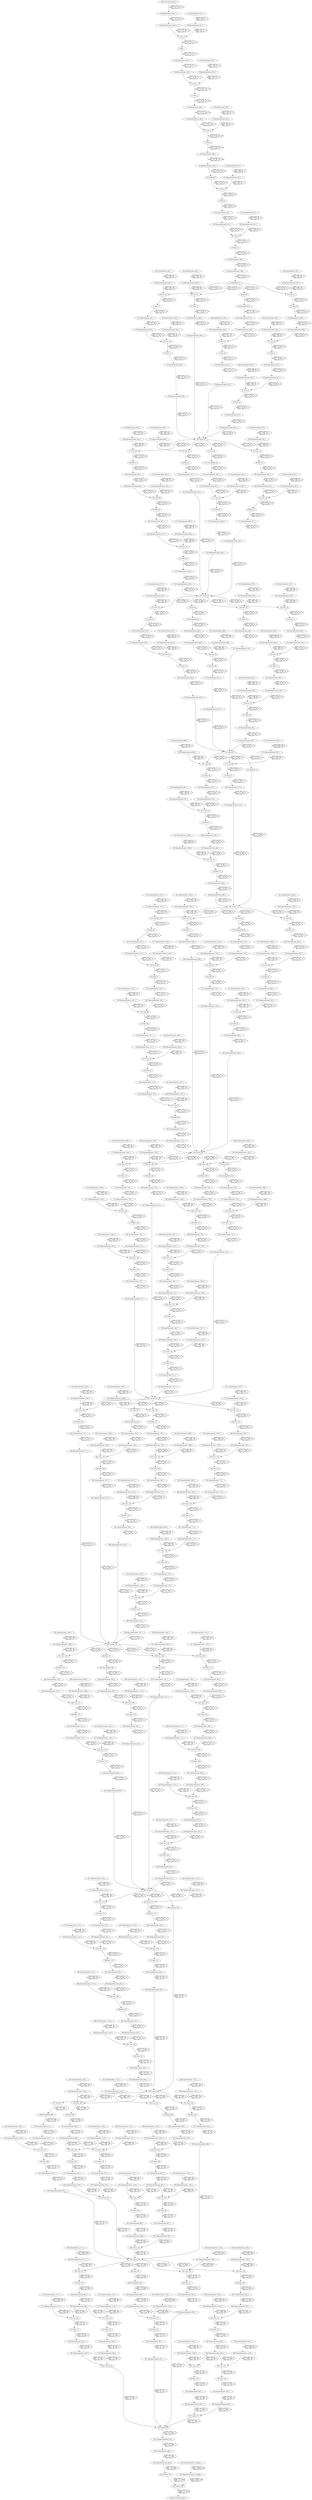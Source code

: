 strict digraph  {
"0 QuantizeLinear_input.1_1" [id=0, type=QuantizeLinear];
"1 DequantizeLinear_input.1_1" [id=1, type=DequantizeLinear];
"2 QuantizeLinear_913_1" [id=2, type=QuantizeLinear];
"3 DequantizeLinear_913_1" [id=3, type=DequantizeLinear];
"4 Conv_0" [id=4, type=Conv];
"5 Relu_1" [id=5, type=Relu];
"6 QuantizeLinear_583_1" [id=6, type=QuantizeLinear];
"7 DequantizeLinear_583_1" [id=7, type=DequantizeLinear];
"8 QuantizeLinear_916_1" [id=8, type=QuantizeLinear];
"9 DequantizeLinear_916_1" [id=9, type=DequantizeLinear];
"10 Conv_2" [id=10, type=Conv];
"11 Relu_3" [id=11, type=Relu];
"12 QuantizeLinear_586_1" [id=12, type=QuantizeLinear];
"13 DequantizeLinear_586_1" [id=13, type=DequantizeLinear];
"14 QuantizeLinear_919_1" [id=14, type=QuantizeLinear];
"15 DequantizeLinear_919_1" [id=15, type=DequantizeLinear];
"16 Conv_4" [id=16, type=Conv];
"17 Relu_5" [id=17, type=Relu];
"18 QuantizeLinear_589_1" [id=18, type=QuantizeLinear];
"19 DequantizeLinear_589_1" [id=19, type=DequantizeLinear];
"20 MaxPool_6" [id=20, type=MaxPool];
"21 QuantizeLinear_922_1" [id=21, type=QuantizeLinear];
"22 DequantizeLinear_922_1" [id=22, type=DequantizeLinear];
"23 Conv_7" [id=23, type=Conv];
"24 Relu_8" [id=24, type=Relu];
"25 QuantizeLinear_593_1" [id=25, type=QuantizeLinear];
"26 DequantizeLinear_593_1" [id=26, type=DequantizeLinear];
"27 QuantizeLinear_925_1" [id=27, type=QuantizeLinear];
"28 DequantizeLinear_925_1" [id=28, type=DequantizeLinear];
"29 Conv_9" [id=29, type=Conv];
"30 Relu_10" [id=30, type=Relu];
"31 QuantizeLinear_596_1" [id=31, type=QuantizeLinear];
"32 DequantizeLinear_596_1" [id=32, type=DequantizeLinear];
"33 MaxPool_11" [id=33, type=MaxPool];
"34 QuantizeLinear_928_1" [id=34, type=QuantizeLinear];
"35 DequantizeLinear_928_1" [id=35, type=DequantizeLinear];
"36 Conv_12" [id=36, type=Conv];
"37 Relu_13" [id=37, type=Relu];
"38 QuantizeLinear_931_1" [id=38, type=QuantizeLinear];
"39 DequantizeLinear_931_1" [id=39, type=DequantizeLinear];
"40 Conv_14" [id=40, type=Conv];
"41 Relu_15" [id=41, type=Relu];
"42 QuantizeLinear_603_1" [id=42, type=QuantizeLinear];
"43 DequantizeLinear_603_1" [id=43, type=DequantizeLinear];
"44 QuantizeLinear_934_1" [id=44, type=QuantizeLinear];
"45 DequantizeLinear_934_1" [id=45, type=DequantizeLinear];
"46 Conv_16" [id=46, type=Conv];
"47 Relu_17" [id=47, type=Relu];
"48 QuantizeLinear_937_1" [id=48, type=QuantizeLinear];
"49 DequantizeLinear_937_1" [id=49, type=DequantizeLinear];
"50 Conv_18" [id=50, type=Conv];
"51 Relu_19" [id=51, type=Relu];
"52 QuantizeLinear_609_1" [id=52, type=QuantizeLinear];
"53 DequantizeLinear_609_1" [id=53, type=DequantizeLinear];
"54 QuantizeLinear_940_1" [id=54, type=QuantizeLinear];
"55 DequantizeLinear_940_1" [id=55, type=DequantizeLinear];
"56 Conv_20" [id=56, type=Conv];
"57 Relu_21" [id=57, type=Relu];
"58 QuantizeLinear_612_1" [id=58, type=QuantizeLinear];
"59 DequantizeLinear_612_1" [id=59, type=DequantizeLinear];
"60 QuantizeLinear_943_1" [id=60, type=QuantizeLinear];
"61 DequantizeLinear_943_1" [id=61, type=DequantizeLinear];
"62 Conv_22" [id=62, type=Conv];
"63 Relu_23" [id=63, type=Relu];
"64 Pad_25" [id=64, type=Pad];
"65 AveragePool_26" [id=65, type=AveragePool];
"66 QuantizeLinear_618_1" [id=66, type=QuantizeLinear];
"67 DequantizeLinear_618_1" [id=67, type=DequantizeLinear];
"68 QuantizeLinear_946_1" [id=68, type=QuantizeLinear];
"69 DequantizeLinear_946_1" [id=69, type=DequantizeLinear];
"70 Conv_27" [id=70, type=Conv];
"71 Relu_28" [id=71, type=Relu];
"72 QuantizeLinear_615_1" [id=72, type=QuantizeLinear];
"73 DequantizeLinear_615_1" [id=73, type=DequantizeLinear];
"74 QuantizeLinear_621_1" [id=74, type=QuantizeLinear];
"75 DequantizeLinear_621_1" [id=75, type=DequantizeLinear];
"76 QuantizeLinear_600_1" [id=76, type=QuantizeLinear];
"77 DequantizeLinear_600_1" [id=77, type=DequantizeLinear];
"78 QuantizeLinear_606_1" [id=78, type=QuantizeLinear];
"79 DequantizeLinear_606_1" [id=79, type=DequantizeLinear];
"80 Concat_29" [id=80, type=Concat];
"81 QuantizeLinear_949_1" [id=81, type=QuantizeLinear];
"82 DequantizeLinear_949_1" [id=82, type=DequantizeLinear];
"83 Conv_30" [id=83, type=Conv];
"84 Relu_31" [id=84, type=Relu];
"85 QuantizeLinear_952_1" [id=85, type=QuantizeLinear];
"86 DequantizeLinear_952_1" [id=86, type=DequantizeLinear];
"87 Conv_32" [id=87, type=Conv];
"88 Relu_33" [id=88, type=Relu];
"89 QuantizeLinear_628_1" [id=89, type=QuantizeLinear];
"90 DequantizeLinear_628_1" [id=90, type=DequantizeLinear];
"91 QuantizeLinear_955_1" [id=91, type=QuantizeLinear];
"92 DequantizeLinear_955_1" [id=92, type=DequantizeLinear];
"93 Conv_34" [id=93, type=Conv];
"94 Relu_35" [id=94, type=Relu];
"95 QuantizeLinear_958_1" [id=95, type=QuantizeLinear];
"96 DequantizeLinear_958_1" [id=96, type=DequantizeLinear];
"97 Conv_36" [id=97, type=Conv];
"98 Relu_37" [id=98, type=Relu];
"99 QuantizeLinear_634_1" [id=99, type=QuantizeLinear];
"100 DequantizeLinear_634_1" [id=100, type=DequantizeLinear];
"101 QuantizeLinear_961_1" [id=101, type=QuantizeLinear];
"102 DequantizeLinear_961_1" [id=102, type=DequantizeLinear];
"103 Conv_38" [id=103, type=Conv];
"104 Relu_39" [id=104, type=Relu];
"105 QuantizeLinear_637_1" [id=105, type=QuantizeLinear];
"106 DequantizeLinear_637_1" [id=106, type=DequantizeLinear];
"107 QuantizeLinear_964_1" [id=107, type=QuantizeLinear];
"108 DequantizeLinear_964_1" [id=108, type=DequantizeLinear];
"109 Conv_40" [id=109, type=Conv];
"110 Relu_41" [id=110, type=Relu];
"111 Pad_43" [id=111, type=Pad];
"112 AveragePool_44" [id=112, type=AveragePool];
"113 QuantizeLinear_643_1" [id=113, type=QuantizeLinear];
"114 DequantizeLinear_643_1" [id=114, type=DequantizeLinear];
"115 QuantizeLinear_967_1" [id=115, type=QuantizeLinear];
"116 DequantizeLinear_967_1" [id=116, type=DequantizeLinear];
"117 Conv_45" [id=117, type=Conv];
"118 Relu_46" [id=118, type=Relu];
"119 QuantizeLinear_625_1" [id=119, type=QuantizeLinear];
"120 DequantizeLinear_625_1" [id=120, type=DequantizeLinear];
"121 QuantizeLinear_631_1" [id=121, type=QuantizeLinear];
"122 DequantizeLinear_631_1" [id=122, type=DequantizeLinear];
"123 QuantizeLinear_640_1" [id=123, type=QuantizeLinear];
"124 DequantizeLinear_640_1" [id=124, type=DequantizeLinear];
"125 QuantizeLinear_646_1" [id=125, type=QuantizeLinear];
"126 DequantizeLinear_646_1" [id=126, type=DequantizeLinear];
"127 Concat_47" [id=127, type=Concat];
"128 QuantizeLinear_970_1" [id=128, type=QuantizeLinear];
"129 DequantizeLinear_970_1" [id=129, type=DequantizeLinear];
"130 Conv_48" [id=130, type=Conv];
"131 Relu_49" [id=131, type=Relu];
"132 QuantizeLinear_973_1" [id=132, type=QuantizeLinear];
"133 DequantizeLinear_973_1" [id=133, type=DequantizeLinear];
"134 Conv_50" [id=134, type=Conv];
"135 Relu_51" [id=135, type=Relu];
"136 QuantizeLinear_653_1" [id=136, type=QuantizeLinear];
"137 DequantizeLinear_653_1" [id=137, type=DequantizeLinear];
"138 QuantizeLinear_976_1" [id=138, type=QuantizeLinear];
"139 DequantizeLinear_976_1" [id=139, type=DequantizeLinear];
"140 Conv_52" [id=140, type=Conv];
"141 Relu_53" [id=141, type=Relu];
"142 QuantizeLinear_979_1" [id=142, type=QuantizeLinear];
"143 DequantizeLinear_979_1" [id=143, type=DequantizeLinear];
"144 Conv_54" [id=144, type=Conv];
"145 Relu_55" [id=145, type=Relu];
"146 QuantizeLinear_659_1" [id=146, type=QuantizeLinear];
"147 DequantizeLinear_659_1" [id=147, type=DequantizeLinear];
"148 QuantizeLinear_982_1" [id=148, type=QuantizeLinear];
"149 DequantizeLinear_982_1" [id=149, type=DequantizeLinear];
"150 Conv_56" [id=150, type=Conv];
"151 Relu_57" [id=151, type=Relu];
"152 QuantizeLinear_662_1" [id=152, type=QuantizeLinear];
"153 DequantizeLinear_662_1" [id=153, type=DequantizeLinear];
"154 QuantizeLinear_985_1" [id=154, type=QuantizeLinear];
"155 DequantizeLinear_985_1" [id=155, type=DequantizeLinear];
"156 Conv_58" [id=156, type=Conv];
"157 Relu_59" [id=157, type=Relu];
"158 Pad_61" [id=158, type=Pad];
"159 AveragePool_62" [id=159, type=AveragePool];
"160 QuantizeLinear_668_1" [id=160, type=QuantizeLinear];
"161 DequantizeLinear_668_1" [id=161, type=DequantizeLinear];
"162 QuantizeLinear_988_1" [id=162, type=QuantizeLinear];
"163 DequantizeLinear_988_1" [id=163, type=DequantizeLinear];
"164 Conv_63" [id=164, type=Conv];
"165 Relu_64" [id=165, type=Relu];
"166 QuantizeLinear_650_1" [id=166, type=QuantizeLinear];
"167 DequantizeLinear_650_1" [id=167, type=DequantizeLinear];
"168 QuantizeLinear_656_1" [id=168, type=QuantizeLinear];
"169 DequantizeLinear_656_1" [id=169, type=DequantizeLinear];
"170 QuantizeLinear_665_1" [id=170, type=QuantizeLinear];
"171 DequantizeLinear_665_1" [id=171, type=DequantizeLinear];
"172 QuantizeLinear_671_1" [id=172, type=QuantizeLinear];
"173 DequantizeLinear_671_1" [id=173, type=DequantizeLinear];
"174 Concat_65" [id=174, type=Concat];
"175 QuantizeLinear_991_1" [id=175, type=QuantizeLinear];
"176 DequantizeLinear_991_1" [id=176, type=DequantizeLinear];
"177 Conv_66" [id=177, type=Conv];
"178 Relu_67" [id=178, type=Relu];
"179 QuantizeLinear_994_1" [id=179, type=QuantizeLinear];
"180 DequantizeLinear_994_1" [id=180, type=DequantizeLinear];
"181 Conv_68" [id=181, type=Conv];
"182 Relu_69" [id=182, type=Relu];
"183 QuantizeLinear_678_1" [id=183, type=QuantizeLinear];
"184 DequantizeLinear_678_1" [id=184, type=DequantizeLinear];
"185 QuantizeLinear_997_1" [id=185, type=QuantizeLinear];
"186 DequantizeLinear_997_1" [id=186, type=DequantizeLinear];
"187 Conv_70" [id=187, type=Conv];
"188 Relu_71" [id=188, type=Relu];
"189 QuantizeLinear_681_1" [id=189, type=QuantizeLinear];
"190 DequantizeLinear_681_1" [id=190, type=DequantizeLinear];
"191 QuantizeLinear_1000_1" [id=191, type=QuantizeLinear];
"192 DequantizeLinear_1000_1" [id=192, type=DequantizeLinear];
"193 Conv_72" [id=193, type=Conv];
"194 Relu_73" [id=194, type=Relu];
"195 MaxPool_74" [id=195, type=MaxPool];
"196 QuantizeLinear_675_1" [id=196, type=QuantizeLinear];
"197 DequantizeLinear_675_1" [id=197, type=DequantizeLinear];
"198 QuantizeLinear_684_1" [id=198, type=QuantizeLinear];
"199 DequantizeLinear_684_1" [id=199, type=DequantizeLinear];
"200 Concat_75" [id=200, type=Concat];
"201 QuantizeLinear_1003_1" [id=201, type=QuantizeLinear];
"202 DequantizeLinear_1003_1" [id=202, type=DequantizeLinear];
"203 Conv_76" [id=203, type=Conv];
"204 Relu_77" [id=204, type=Relu];
"205 QuantizeLinear_1006_1" [id=205, type=QuantizeLinear];
"206 DequantizeLinear_1006_1" [id=206, type=DequantizeLinear];
"207 Conv_78" [id=207, type=Conv];
"208 Relu_79" [id=208, type=Relu];
"209 QuantizeLinear_692_1" [id=209, type=QuantizeLinear];
"210 DequantizeLinear_692_1" [id=210, type=DequantizeLinear];
"211 QuantizeLinear_1009_1" [id=211, type=QuantizeLinear];
"212 DequantizeLinear_1009_1" [id=212, type=DequantizeLinear];
"213 Conv_80" [id=213, type=Conv];
"214 Relu_81" [id=214, type=Relu];
"215 QuantizeLinear_695_1" [id=215, type=QuantizeLinear];
"216 DequantizeLinear_695_1" [id=216, type=DequantizeLinear];
"217 QuantizeLinear_1012_1" [id=217, type=QuantizeLinear];
"218 DequantizeLinear_1012_1" [id=218, type=DequantizeLinear];
"219 Conv_82" [id=219, type=Conv];
"220 Relu_83" [id=220, type=Relu];
"221 QuantizeLinear_1015_1" [id=221, type=QuantizeLinear];
"222 DequantizeLinear_1015_1" [id=222, type=DequantizeLinear];
"223 Conv_84" [id=223, type=Conv];
"224 Relu_85" [id=224, type=Relu];
"225 QuantizeLinear_701_1" [id=225, type=QuantizeLinear];
"226 DequantizeLinear_701_1" [id=226, type=DequantizeLinear];
"227 QuantizeLinear_1018_1" [id=227, type=QuantizeLinear];
"228 DequantizeLinear_1018_1" [id=228, type=DequantizeLinear];
"229 Conv_86" [id=229, type=Conv];
"230 Relu_87" [id=230, type=Relu];
"231 QuantizeLinear_704_1" [id=231, type=QuantizeLinear];
"232 DequantizeLinear_704_1" [id=232, type=DequantizeLinear];
"233 QuantizeLinear_1021_1" [id=233, type=QuantizeLinear];
"234 DequantizeLinear_1021_1" [id=234, type=DequantizeLinear];
"235 Conv_88" [id=235, type=Conv];
"236 Relu_89" [id=236, type=Relu];
"237 QuantizeLinear_707_1" [id=237, type=QuantizeLinear];
"238 DequantizeLinear_707_1" [id=238, type=DequantizeLinear];
"239 QuantizeLinear_1024_1" [id=239, type=QuantizeLinear];
"240 DequantizeLinear_1024_1" [id=240, type=DequantizeLinear];
"241 Conv_90" [id=241, type=Conv];
"242 Relu_91" [id=242, type=Relu];
"243 QuantizeLinear_710_1" [id=243, type=QuantizeLinear];
"244 DequantizeLinear_710_1" [id=244, type=DequantizeLinear];
"245 QuantizeLinear_1027_1" [id=245, type=QuantizeLinear];
"246 DequantizeLinear_1027_1" [id=246, type=DequantizeLinear];
"247 Conv_92" [id=247, type=Conv];
"248 Relu_93" [id=248, type=Relu];
"249 Pad_95" [id=249, type=Pad];
"250 AveragePool_96" [id=250, type=AveragePool];
"251 QuantizeLinear_716_1" [id=251, type=QuantizeLinear];
"252 DequantizeLinear_716_1" [id=252, type=DequantizeLinear];
"253 QuantizeLinear_1030_1" [id=253, type=QuantizeLinear];
"254 DequantizeLinear_1030_1" [id=254, type=DequantizeLinear];
"255 Conv_97" [id=255, type=Conv];
"256 Relu_98" [id=256, type=Relu];
"257 QuantizeLinear_719_1" [id=257, type=QuantizeLinear];
"258 DequantizeLinear_719_1" [id=258, type=DequantizeLinear];
"259 QuantizeLinear_689_1" [id=259, type=QuantizeLinear];
"260 DequantizeLinear_689_1" [id=260, type=DequantizeLinear];
"261 QuantizeLinear_698_1" [id=261, type=QuantizeLinear];
"262 DequantizeLinear_698_1" [id=262, type=DequantizeLinear];
"263 QuantizeLinear_713_1" [id=263, type=QuantizeLinear];
"264 DequantizeLinear_713_1" [id=264, type=DequantizeLinear];
"265 Concat_99" [id=265, type=Concat];
"266 QuantizeLinear_1033_1" [id=266, type=QuantizeLinear];
"267 DequantizeLinear_1033_1" [id=267, type=DequantizeLinear];
"268 Conv_100" [id=268, type=Conv];
"269 Relu_101" [id=269, type=Relu];
"270 QuantizeLinear_1036_1" [id=270, type=QuantizeLinear];
"271 DequantizeLinear_1036_1" [id=271, type=DequantizeLinear];
"272 Conv_102" [id=272, type=Conv];
"273 Relu_103" [id=273, type=Relu];
"274 QuantizeLinear_726_1" [id=274, type=QuantizeLinear];
"275 DequantizeLinear_726_1" [id=275, type=DequantizeLinear];
"276 QuantizeLinear_1039_1" [id=276, type=QuantizeLinear];
"277 DequantizeLinear_1039_1" [id=277, type=DequantizeLinear];
"278 Conv_104" [id=278, type=Conv];
"279 Relu_105" [id=279, type=Relu];
"280 QuantizeLinear_729_1" [id=280, type=QuantizeLinear];
"281 DequantizeLinear_729_1" [id=281, type=DequantizeLinear];
"282 QuantizeLinear_1042_1" [id=282, type=QuantizeLinear];
"283 DequantizeLinear_1042_1" [id=283, type=DequantizeLinear];
"284 Conv_106" [id=284, type=Conv];
"285 Relu_107" [id=285, type=Relu];
"286 QuantizeLinear_1045_1" [id=286, type=QuantizeLinear];
"287 DequantizeLinear_1045_1" [id=287, type=DequantizeLinear];
"288 Conv_108" [id=288, type=Conv];
"289 Relu_109" [id=289, type=Relu];
"290 QuantizeLinear_735_1" [id=290, type=QuantizeLinear];
"291 DequantizeLinear_735_1" [id=291, type=DequantizeLinear];
"292 QuantizeLinear_1048_1" [id=292, type=QuantizeLinear];
"293 DequantizeLinear_1048_1" [id=293, type=DequantizeLinear];
"294 Conv_110" [id=294, type=Conv];
"295 Relu_111" [id=295, type=Relu];
"296 QuantizeLinear_738_1" [id=296, type=QuantizeLinear];
"297 DequantizeLinear_738_1" [id=297, type=DequantizeLinear];
"298 QuantizeLinear_1051_1" [id=298, type=QuantizeLinear];
"299 DequantizeLinear_1051_1" [id=299, type=DequantizeLinear];
"300 Conv_112" [id=300, type=Conv];
"301 Relu_113" [id=301, type=Relu];
"302 QuantizeLinear_741_1" [id=302, type=QuantizeLinear];
"303 DequantizeLinear_741_1" [id=303, type=DequantizeLinear];
"304 QuantizeLinear_1054_1" [id=304, type=QuantizeLinear];
"305 DequantizeLinear_1054_1" [id=305, type=DequantizeLinear];
"306 Conv_114" [id=306, type=Conv];
"307 Relu_115" [id=307, type=Relu];
"308 QuantizeLinear_744_1" [id=308, type=QuantizeLinear];
"309 DequantizeLinear_744_1" [id=309, type=DequantizeLinear];
"310 QuantizeLinear_1057_1" [id=310, type=QuantizeLinear];
"311 DequantizeLinear_1057_1" [id=311, type=DequantizeLinear];
"312 Conv_116" [id=312, type=Conv];
"313 Relu_117" [id=313, type=Relu];
"314 Pad_119" [id=314, type=Pad];
"315 AveragePool_120" [id=315, type=AveragePool];
"316 QuantizeLinear_750_1" [id=316, type=QuantizeLinear];
"317 DequantizeLinear_750_1" [id=317, type=DequantizeLinear];
"318 QuantizeLinear_1060_1" [id=318, type=QuantizeLinear];
"319 DequantizeLinear_1060_1" [id=319, type=DequantizeLinear];
"320 Conv_121" [id=320, type=Conv];
"321 Relu_122" [id=321, type=Relu];
"322 QuantizeLinear_747_1" [id=322, type=QuantizeLinear];
"323 DequantizeLinear_747_1" [id=323, type=DequantizeLinear];
"324 QuantizeLinear_753_1" [id=324, type=QuantizeLinear];
"325 DequantizeLinear_753_1" [id=325, type=DequantizeLinear];
"326 QuantizeLinear_723_1" [id=326, type=QuantizeLinear];
"327 DequantizeLinear_723_1" [id=327, type=DequantizeLinear];
"328 QuantizeLinear_732_1" [id=328, type=QuantizeLinear];
"329 DequantizeLinear_732_1" [id=329, type=DequantizeLinear];
"330 Concat_123" [id=330, type=Concat];
"331 QuantizeLinear_1063_1" [id=331, type=QuantizeLinear];
"332 DequantizeLinear_1063_1" [id=332, type=DequantizeLinear];
"333 Conv_124" [id=333, type=Conv];
"334 Relu_125" [id=334, type=Relu];
"335 QuantizeLinear_1066_1" [id=335, type=QuantizeLinear];
"336 DequantizeLinear_1066_1" [id=336, type=DequantizeLinear];
"337 Conv_126" [id=337, type=Conv];
"338 Relu_127" [id=338, type=Relu];
"339 QuantizeLinear_760_1" [id=339, type=QuantizeLinear];
"340 DequantizeLinear_760_1" [id=340, type=DequantizeLinear];
"341 QuantizeLinear_1069_1" [id=341, type=QuantizeLinear];
"342 DequantizeLinear_1069_1" [id=342, type=DequantizeLinear];
"343 Conv_128" [id=343, type=Conv];
"344 Relu_129" [id=344, type=Relu];
"345 QuantizeLinear_763_1" [id=345, type=QuantizeLinear];
"346 DequantizeLinear_763_1" [id=346, type=DequantizeLinear];
"347 QuantizeLinear_1072_1" [id=347, type=QuantizeLinear];
"348 DequantizeLinear_1072_1" [id=348, type=DequantizeLinear];
"349 Conv_130" [id=349, type=Conv];
"350 Relu_131" [id=350, type=Relu];
"351 QuantizeLinear_1075_1" [id=351, type=QuantizeLinear];
"352 DequantizeLinear_1075_1" [id=352, type=DequantizeLinear];
"353 Conv_132" [id=353, type=Conv];
"354 Relu_133" [id=354, type=Relu];
"355 QuantizeLinear_769_1" [id=355, type=QuantizeLinear];
"356 DequantizeLinear_769_1" [id=356, type=DequantizeLinear];
"357 QuantizeLinear_1078_1" [id=357, type=QuantizeLinear];
"358 DequantizeLinear_1078_1" [id=358, type=DequantizeLinear];
"359 Conv_134" [id=359, type=Conv];
"360 Relu_135" [id=360, type=Relu];
"361 QuantizeLinear_772_1" [id=361, type=QuantizeLinear];
"362 DequantizeLinear_772_1" [id=362, type=DequantizeLinear];
"363 QuantizeLinear_1081_1" [id=363, type=QuantizeLinear];
"364 DequantizeLinear_1081_1" [id=364, type=DequantizeLinear];
"365 Conv_136" [id=365, type=Conv];
"366 Relu_137" [id=366, type=Relu];
"367 QuantizeLinear_775_1" [id=367, type=QuantizeLinear];
"368 DequantizeLinear_775_1" [id=368, type=DequantizeLinear];
"369 QuantizeLinear_1084_1" [id=369, type=QuantizeLinear];
"370 DequantizeLinear_1084_1" [id=370, type=DequantizeLinear];
"371 Conv_138" [id=371, type=Conv];
"372 Relu_139" [id=372, type=Relu];
"373 QuantizeLinear_778_1" [id=373, type=QuantizeLinear];
"374 DequantizeLinear_778_1" [id=374, type=DequantizeLinear];
"375 QuantizeLinear_1087_1" [id=375, type=QuantizeLinear];
"376 DequantizeLinear_1087_1" [id=376, type=DequantizeLinear];
"377 Conv_140" [id=377, type=Conv];
"378 Relu_141" [id=378, type=Relu];
"379 Pad_143" [id=379, type=Pad];
"380 AveragePool_144" [id=380, type=AveragePool];
"381 QuantizeLinear_784_1" [id=381, type=QuantizeLinear];
"382 DequantizeLinear_784_1" [id=382, type=DequantizeLinear];
"383 QuantizeLinear_1090_1" [id=383, type=QuantizeLinear];
"384 DequantizeLinear_1090_1" [id=384, type=DequantizeLinear];
"385 Conv_145" [id=385, type=Conv];
"386 Relu_146" [id=386, type=Relu];
"387 QuantizeLinear_766_1" [id=387, type=QuantizeLinear];
"388 DequantizeLinear_766_1" [id=388, type=DequantizeLinear];
"389 QuantizeLinear_781_1" [id=389, type=QuantizeLinear];
"390 DequantizeLinear_781_1" [id=390, type=DequantizeLinear];
"391 QuantizeLinear_787_1" [id=391, type=QuantizeLinear];
"392 DequantizeLinear_787_1" [id=392, type=DequantizeLinear];
"393 QuantizeLinear_757_1" [id=393, type=QuantizeLinear];
"394 DequantizeLinear_757_1" [id=394, type=DequantizeLinear];
"395 Concat_147" [id=395, type=Concat];
"396 QuantizeLinear_1093_1" [id=396, type=QuantizeLinear];
"397 DequantizeLinear_1093_1" [id=397, type=DequantizeLinear];
"398 Conv_148" [id=398, type=Conv];
"399 Relu_149" [id=399, type=Relu];
"400 QuantizeLinear_1096_1" [id=400, type=QuantizeLinear];
"401 DequantizeLinear_1096_1" [id=401, type=DequantizeLinear];
"402 Conv_150" [id=402, type=Conv];
"403 Relu_151" [id=403, type=Relu];
"404 QuantizeLinear_794_1" [id=404, type=QuantizeLinear];
"405 DequantizeLinear_794_1" [id=405, type=DequantizeLinear];
"406 QuantizeLinear_1099_1" [id=406, type=QuantizeLinear];
"407 DequantizeLinear_1099_1" [id=407, type=DequantizeLinear];
"408 Conv_152" [id=408, type=Conv];
"409 Relu_153" [id=409, type=Relu];
"410 QuantizeLinear_797_1" [id=410, type=QuantizeLinear];
"411 DequantizeLinear_797_1" [id=411, type=DequantizeLinear];
"412 QuantizeLinear_1102_1" [id=412, type=QuantizeLinear];
"413 DequantizeLinear_1102_1" [id=413, type=DequantizeLinear];
"414 Conv_154" [id=414, type=Conv];
"415 Relu_155" [id=415, type=Relu];
"416 QuantizeLinear_1105_1" [id=416, type=QuantizeLinear];
"417 DequantizeLinear_1105_1" [id=417, type=DequantizeLinear];
"418 Conv_156" [id=418, type=Conv];
"419 Relu_157" [id=419, type=Relu];
"420 QuantizeLinear_803_1" [id=420, type=QuantizeLinear];
"421 DequantizeLinear_803_1" [id=421, type=DequantizeLinear];
"422 QuantizeLinear_1108_1" [id=422, type=QuantizeLinear];
"423 DequantizeLinear_1108_1" [id=423, type=DequantizeLinear];
"424 Conv_158" [id=424, type=Conv];
"425 Relu_159" [id=425, type=Relu];
"426 QuantizeLinear_806_1" [id=426, type=QuantizeLinear];
"427 DequantizeLinear_806_1" [id=427, type=DequantizeLinear];
"428 QuantizeLinear_1111_1" [id=428, type=QuantizeLinear];
"429 DequantizeLinear_1111_1" [id=429, type=DequantizeLinear];
"430 Conv_160" [id=430, type=Conv];
"431 Relu_161" [id=431, type=Relu];
"432 QuantizeLinear_809_1" [id=432, type=QuantizeLinear];
"433 DequantizeLinear_809_1" [id=433, type=DequantizeLinear];
"434 QuantizeLinear_1114_1" [id=434, type=QuantizeLinear];
"435 DequantizeLinear_1114_1" [id=435, type=DequantizeLinear];
"436 Conv_162" [id=436, type=Conv];
"437 Relu_163" [id=437, type=Relu];
"438 QuantizeLinear_812_1" [id=438, type=QuantizeLinear];
"439 DequantizeLinear_812_1" [id=439, type=DequantizeLinear];
"440 QuantizeLinear_1117_1" [id=440, type=QuantizeLinear];
"441 DequantizeLinear_1117_1" [id=441, type=DequantizeLinear];
"442 Conv_164" [id=442, type=Conv];
"443 Relu_165" [id=443, type=Relu];
"444 Pad_167" [id=444, type=Pad];
"445 AveragePool_168" [id=445, type=AveragePool];
"446 QuantizeLinear_818_1" [id=446, type=QuantizeLinear];
"447 DequantizeLinear_818_1" [id=447, type=DequantizeLinear];
"448 QuantizeLinear_1120_1" [id=448, type=QuantizeLinear];
"449 DequantizeLinear_1120_1" [id=449, type=DequantizeLinear];
"450 Conv_169" [id=450, type=Conv];
"451 Relu_170" [id=451, type=Relu];
"452 QuantizeLinear_791_1" [id=452, type=QuantizeLinear];
"453 DequantizeLinear_791_1" [id=453, type=DequantizeLinear];
"454 QuantizeLinear_800_1" [id=454, type=QuantizeLinear];
"455 DequantizeLinear_800_1" [id=455, type=DequantizeLinear];
"456 QuantizeLinear_815_1" [id=456, type=QuantizeLinear];
"457 DequantizeLinear_815_1" [id=457, type=DequantizeLinear];
"458 QuantizeLinear_821_1" [id=458, type=QuantizeLinear];
"459 DequantizeLinear_821_1" [id=459, type=DequantizeLinear];
"460 Concat_171" [id=460, type=Concat];
"461 QuantizeLinear_1123_1" [id=461, type=QuantizeLinear];
"462 DequantizeLinear_1123_1" [id=462, type=DequantizeLinear];
"463 Conv_172" [id=463, type=Conv];
"464 Relu_173" [id=464, type=Relu];
"465 QuantizeLinear_825_1" [id=465, type=QuantizeLinear];
"466 DequantizeLinear_825_1" [id=466, type=DequantizeLinear];
"467 QuantizeLinear_1126_1" [id=467, type=QuantizeLinear];
"468 DequantizeLinear_1126_1" [id=468, type=DequantizeLinear];
"469 Conv_174" [id=469, type=Conv];
"470 Relu_175" [id=470, type=Relu];
"471 QuantizeLinear_1129_1" [id=471, type=QuantizeLinear];
"472 DequantizeLinear_1129_1" [id=472, type=DequantizeLinear];
"473 Conv_176" [id=473, type=Conv];
"474 Relu_177" [id=474, type=Relu];
"475 QuantizeLinear_831_1" [id=475, type=QuantizeLinear];
"476 DequantizeLinear_831_1" [id=476, type=DequantizeLinear];
"477 QuantizeLinear_1132_1" [id=477, type=QuantizeLinear];
"478 DequantizeLinear_1132_1" [id=478, type=DequantizeLinear];
"479 Conv_178" [id=479, type=Conv];
"480 Relu_179" [id=480, type=Relu];
"481 QuantizeLinear_834_1" [id=481, type=QuantizeLinear];
"482 DequantizeLinear_834_1" [id=482, type=DequantizeLinear];
"483 QuantizeLinear_1135_1" [id=483, type=QuantizeLinear];
"484 DequantizeLinear_1135_1" [id=484, type=DequantizeLinear];
"485 Conv_180" [id=485, type=Conv];
"486 Relu_181" [id=486, type=Relu];
"487 QuantizeLinear_837_1" [id=487, type=QuantizeLinear];
"488 DequantizeLinear_837_1" [id=488, type=DequantizeLinear];
"489 QuantizeLinear_1138_1" [id=489, type=QuantizeLinear];
"490 DequantizeLinear_1138_1" [id=490, type=DequantizeLinear];
"491 Conv_182" [id=491, type=Conv];
"492 Relu_183" [id=492, type=Relu];
"493 MaxPool_184" [id=493, type=MaxPool];
"494 QuantizeLinear_828_1" [id=494, type=QuantizeLinear];
"495 DequantizeLinear_828_1" [id=495, type=DequantizeLinear];
"496 QuantizeLinear_840_1" [id=496, type=QuantizeLinear];
"497 DequantizeLinear_840_1" [id=497, type=DequantizeLinear];
"498 Concat_185" [id=498, type=Concat];
"499 QuantizeLinear_1141_1" [id=499, type=QuantizeLinear];
"500 DequantizeLinear_1141_1" [id=500, type=DequantizeLinear];
"501 Conv_186" [id=501, type=Conv];
"502 Relu_187" [id=502, type=Relu];
"503 QuantizeLinear_1144_1" [id=503, type=QuantizeLinear];
"504 DequantizeLinear_1144_1" [id=504, type=DequantizeLinear];
"505 Conv_188" [id=505, type=Conv];
"506 Relu_189" [id=506, type=Relu];
"507 QuantizeLinear_848_1" [id=507, type=QuantizeLinear];
"508 DequantizeLinear_848_1" [id=508, type=DequantizeLinear];
"509 QuantizeLinear_1147_1" [id=509, type=QuantizeLinear];
"510 DequantizeLinear_1147_1" [id=510, type=DequantizeLinear];
"511 Conv_190" [id=511, type=Conv];
"512 Relu_191" [id=512, type=Relu];
"513 QuantizeLinear_1150_1" [id=513, type=QuantizeLinear];
"514 DequantizeLinear_1150_1" [id=514, type=DequantizeLinear];
"515 Conv_192" [id=515, type=Conv];
"516 Relu_193" [id=516, type=Relu];
"517 QuantizeLinear_854_1" [id=517, type=QuantizeLinear];
"518 DequantizeLinear_854_1" [id=518, type=DequantizeLinear];
"519 QuantizeLinear_851_1" [id=519, type=QuantizeLinear];
"520 DequantizeLinear_851_1" [id=520, type=DequantizeLinear];
"521 Concat_194" [id=521, type=Concat];
"522 QuantizeLinear_1153_1" [id=522, type=QuantizeLinear];
"523 DequantizeLinear_1153_1" [id=523, type=DequantizeLinear];
"524 Conv_195" [id=524, type=Conv];
"525 Relu_196" [id=525, type=Relu];
"526 QuantizeLinear_858_1" [id=526, type=QuantizeLinear];
"527 DequantizeLinear_858_1" [id=527, type=DequantizeLinear];
"528 QuantizeLinear_1156_1" [id=528, type=QuantizeLinear];
"529 DequantizeLinear_1156_1" [id=529, type=DequantizeLinear];
"530 Conv_197" [id=530, type=Conv];
"531 Relu_198" [id=531, type=Relu];
"532 QuantizeLinear_861_1" [id=532, type=QuantizeLinear];
"533 DequantizeLinear_861_1" [id=533, type=DequantizeLinear];
"534 QuantizeLinear_1159_1" [id=534, type=QuantizeLinear];
"535 DequantizeLinear_1159_1" [id=535, type=DequantizeLinear];
"536 Conv_199" [id=536, type=Conv];
"537 Relu_200" [id=537, type=Relu];
"538 QuantizeLinear_1162_1" [id=538, type=QuantizeLinear];
"539 DequantizeLinear_1162_1" [id=539, type=DequantizeLinear];
"540 Conv_201" [id=540, type=Conv];
"541 Relu_202" [id=541, type=Relu];
"542 QuantizeLinear_864_1" [id=542, type=QuantizeLinear];
"543 DequantizeLinear_864_1" [id=543, type=DequantizeLinear];
"544 QuantizeLinear_867_1" [id=544, type=QuantizeLinear];
"545 DequantizeLinear_867_1" [id=545, type=DequantizeLinear];
"546 Concat_203" [id=546, type=Concat];
"547 Pad_205" [id=547, type=Pad];
"548 AveragePool_206" [id=548, type=AveragePool];
"549 QuantizeLinear_871_1" [id=549, type=QuantizeLinear];
"550 DequantizeLinear_871_1" [id=550, type=DequantizeLinear];
"551 QuantizeLinear_1165_1" [id=551, type=QuantizeLinear];
"552 DequantizeLinear_1165_1" [id=552, type=DequantizeLinear];
"553 Conv_207" [id=553, type=Conv];
"554 Relu_208" [id=554, type=Relu];
"555 QuantizeLinear_874_1" [id=555, type=QuantizeLinear];
"556 DequantizeLinear_874_1" [id=556, type=DequantizeLinear];
"557 QuantizeLinear_845_1" [id=557, type=QuantizeLinear];
"558 DequantizeLinear_845_1" [id=558, type=DequantizeLinear];
"559 Concat_209" [id=559, type=Concat];
"560 QuantizeLinear_1168_1" [id=560, type=QuantizeLinear];
"561 DequantizeLinear_1168_1" [id=561, type=DequantizeLinear];
"562 Conv_210" [id=562, type=Conv];
"563 Relu_211" [id=563, type=Relu];
"564 QuantizeLinear_1171_1" [id=564, type=QuantizeLinear];
"565 DequantizeLinear_1171_1" [id=565, type=DequantizeLinear];
"566 Conv_212" [id=566, type=Conv];
"567 Relu_213" [id=567, type=Relu];
"568 QuantizeLinear_881_1" [id=568, type=QuantizeLinear];
"569 DequantizeLinear_881_1" [id=569, type=DequantizeLinear];
"570 QuantizeLinear_1174_1" [id=570, type=QuantizeLinear];
"571 DequantizeLinear_1174_1" [id=571, type=DequantizeLinear];
"572 Conv_214" [id=572, type=Conv];
"573 Relu_215" [id=573, type=Relu];
"574 QuantizeLinear_1177_1" [id=574, type=QuantizeLinear];
"575 DequantizeLinear_1177_1" [id=575, type=DequantizeLinear];
"576 Conv_216" [id=576, type=Conv];
"577 Relu_217" [id=577, type=Relu];
"578 QuantizeLinear_884_1" [id=578, type=QuantizeLinear];
"579 DequantizeLinear_884_1" [id=579, type=DequantizeLinear];
"580 QuantizeLinear_887_1" [id=580, type=QuantizeLinear];
"581 DequantizeLinear_887_1" [id=581, type=DequantizeLinear];
"582 Concat_218" [id=582, type=Concat];
"583 QuantizeLinear_1180_1" [id=583, type=QuantizeLinear];
"584 DequantizeLinear_1180_1" [id=584, type=DequantizeLinear];
"585 Conv_219" [id=585, type=Conv];
"586 Relu_220" [id=586, type=Relu];
"587 QuantizeLinear_891_1" [id=587, type=QuantizeLinear];
"588 DequantizeLinear_891_1" [id=588, type=DequantizeLinear];
"589 QuantizeLinear_1183_1" [id=589, type=QuantizeLinear];
"590 DequantizeLinear_1183_1" [id=590, type=DequantizeLinear];
"591 Conv_221" [id=591, type=Conv];
"592 Relu_222" [id=592, type=Relu];
"593 QuantizeLinear_894_1" [id=593, type=QuantizeLinear];
"594 DequantizeLinear_894_1" [id=594, type=DequantizeLinear];
"595 QuantizeLinear_1186_1" [id=595, type=QuantizeLinear];
"596 DequantizeLinear_1186_1" [id=596, type=DequantizeLinear];
"597 Conv_223" [id=597, type=Conv];
"598 Relu_224" [id=598, type=Relu];
"599 QuantizeLinear_1189_1" [id=599, type=QuantizeLinear];
"600 DequantizeLinear_1189_1" [id=600, type=DequantizeLinear];
"601 Conv_225" [id=601, type=Conv];
"602 Relu_226" [id=602, type=Relu];
"603 QuantizeLinear_900_1" [id=603, type=QuantizeLinear];
"604 DequantizeLinear_900_1" [id=604, type=DequantizeLinear];
"605 QuantizeLinear_897_1" [id=605, type=QuantizeLinear];
"606 DequantizeLinear_897_1" [id=606, type=DequantizeLinear];
"607 Concat_227" [id=607, type=Concat];
"608 Pad_229" [id=608, type=Pad];
"609 AveragePool_230" [id=609, type=AveragePool];
"610 QuantizeLinear_904_1" [id=610, type=QuantizeLinear];
"611 DequantizeLinear_904_1" [id=611, type=DequantizeLinear];
"612 QuantizeLinear_1192_1" [id=612, type=QuantizeLinear];
"613 DequantizeLinear_1192_1" [id=613, type=DequantizeLinear];
"614 Conv_231" [id=614, type=Conv];
"615 Relu_232" [id=615, type=Relu];
"616 QuantizeLinear_907_1" [id=616, type=QuantizeLinear];
"617 DequantizeLinear_907_1" [id=617, type=DequantizeLinear];
"618 QuantizeLinear_878_1" [id=618, type=QuantizeLinear];
"619 DequantizeLinear_878_1" [id=619, type=DequantizeLinear];
"620 Concat_233" [id=620, type=Concat];
"621 GlobalAveragePool_234" [id=621, type=GlobalAveragePool];
"622 QuantizeLinear_909_1" [id=622, type=QuantizeLinear];
"623 DequantizeLinear_909_1" [id=623, type=DequantizeLinear];
"624 Flatten_235" [id=624, type=Flatten];
"625 QuantizeLinear_fc.weight_1" [id=625, type=QuantizeLinear];
"626 DequantizeLinear_fc.weight_1" [id=626, type=DequantizeLinear];
"627 Gemm_236" [id=627, type=Gemm];
"628 nncf_model_input_0" [id=628, type=nncf_model_input];
"629 nncf_model_output_0" [id=629, type=nncf_model_output];
"0 QuantizeLinear_input.1_1" -> "1 DequantizeLinear_input.1_1"  [label="output_port_id = 0 \n shape = [1, 3, 224, 224] \n input_port_id = 0 \n ", style=dashed];
"1 DequantizeLinear_input.1_1" -> "4 Conv_0"  [label="output_port_id = 0 \n shape = [1, 3, 224, 224] \n input_port_id = 0 \n ", style=solid];
"2 QuantizeLinear_913_1" -> "3 DequantizeLinear_913_1"  [label="output_port_id = 0 \n shape = [32, 3, 3, 3] \n input_port_id = 0 \n ", style=dashed];
"3 DequantizeLinear_913_1" -> "4 Conv_0"  [label="output_port_id = 0 \n shape = [32, 3, 3, 3] \n input_port_id = 1 \n ", style=solid];
"4 Conv_0" -> "5 Relu_1"  [label="output_port_id = 0 \n shape = [1, 32, 111, 111] \n input_port_id = 0 \n ", style=solid];
"5 Relu_1" -> "6 QuantizeLinear_583_1"  [label="output_port_id = 0 \n shape = [1, 32, 111, 111] \n input_port_id = 0 \n ", style=solid];
"6 QuantizeLinear_583_1" -> "7 DequantizeLinear_583_1"  [label="output_port_id = 0 \n shape = [1, 32, 111, 111] \n input_port_id = 0 \n ", style=dashed];
"7 DequantizeLinear_583_1" -> "10 Conv_2"  [label="output_port_id = 0 \n shape = [1, 32, 111, 111] \n input_port_id = 0 \n ", style=solid];
"8 QuantizeLinear_916_1" -> "9 DequantizeLinear_916_1"  [label="output_port_id = 0 \n shape = [32, 32, 3, 3] \n input_port_id = 0 \n ", style=dashed];
"9 DequantizeLinear_916_1" -> "10 Conv_2"  [label="output_port_id = 0 \n shape = [32, 32, 3, 3] \n input_port_id = 1 \n ", style=solid];
"10 Conv_2" -> "11 Relu_3"  [label="output_port_id = 0 \n shape = [1, 32, 109, 109] \n input_port_id = 0 \n ", style=solid];
"11 Relu_3" -> "12 QuantizeLinear_586_1"  [label="output_port_id = 0 \n shape = [1, 32, 109, 109] \n input_port_id = 0 \n ", style=solid];
"12 QuantizeLinear_586_1" -> "13 DequantizeLinear_586_1"  [label="output_port_id = 0 \n shape = [1, 32, 109, 109] \n input_port_id = 0 \n ", style=dashed];
"13 DequantizeLinear_586_1" -> "16 Conv_4"  [label="output_port_id = 0 \n shape = [1, 32, 109, 109] \n input_port_id = 0 \n ", style=solid];
"14 QuantizeLinear_919_1" -> "15 DequantizeLinear_919_1"  [label="output_port_id = 0 \n shape = [64, 32, 3, 3] \n input_port_id = 0 \n ", style=dashed];
"15 DequantizeLinear_919_1" -> "16 Conv_4"  [label="output_port_id = 0 \n shape = [64, 32, 3, 3] \n input_port_id = 1 \n ", style=solid];
"16 Conv_4" -> "17 Relu_5"  [label="output_port_id = 0 \n shape = [1, 64, 109, 109] \n input_port_id = 0 \n ", style=solid];
"17 Relu_5" -> "18 QuantizeLinear_589_1"  [label="output_port_id = 0 \n shape = [1, 64, 109, 109] \n input_port_id = 0 \n ", style=solid];
"18 QuantizeLinear_589_1" -> "19 DequantizeLinear_589_1"  [label="output_port_id = 0 \n shape = [1, 64, 109, 109] \n input_port_id = 0 \n ", style=dashed];
"19 DequantizeLinear_589_1" -> "20 MaxPool_6"  [label="output_port_id = 0 \n shape = [1, 64, 109, 109] \n input_port_id = 0 \n ", style=solid];
"20 MaxPool_6" -> "23 Conv_7"  [label="output_port_id = 0 \n shape = [1, 64, 54, 54] \n input_port_id = 0 \n ", style=solid];
"21 QuantizeLinear_922_1" -> "22 DequantizeLinear_922_1"  [label="output_port_id = 0 \n shape = [80, 64, 1, 1] \n input_port_id = 0 \n ", style=dashed];
"22 DequantizeLinear_922_1" -> "23 Conv_7"  [label="output_port_id = 0 \n shape = [80, 64, 1, 1] \n input_port_id = 1 \n ", style=solid];
"23 Conv_7" -> "24 Relu_8"  [label="output_port_id = 0 \n shape = [1, 80, 54, 54] \n input_port_id = 0 \n ", style=solid];
"24 Relu_8" -> "25 QuantizeLinear_593_1"  [label="output_port_id = 0 \n shape = [1, 80, 54, 54] \n input_port_id = 0 \n ", style=solid];
"25 QuantizeLinear_593_1" -> "26 DequantizeLinear_593_1"  [label="output_port_id = 0 \n shape = [1, 80, 54, 54] \n input_port_id = 0 \n ", style=dashed];
"26 DequantizeLinear_593_1" -> "29 Conv_9"  [label="output_port_id = 0 \n shape = [1, 80, 54, 54] \n input_port_id = 0 \n ", style=solid];
"27 QuantizeLinear_925_1" -> "28 DequantizeLinear_925_1"  [label="output_port_id = 0 \n shape = [192, 80, 3, 3] \n input_port_id = 0 \n ", style=dashed];
"28 DequantizeLinear_925_1" -> "29 Conv_9"  [label="output_port_id = 0 \n shape = [192, 80, 3, 3] \n input_port_id = 1 \n ", style=solid];
"29 Conv_9" -> "30 Relu_10"  [label="output_port_id = 0 \n shape = [1, 192, 52, 52] \n input_port_id = 0 \n ", style=solid];
"30 Relu_10" -> "31 QuantizeLinear_596_1"  [label="output_port_id = 0 \n shape = [1, 192, 52, 52] \n input_port_id = 0 \n ", style=solid];
"31 QuantizeLinear_596_1" -> "32 DequantizeLinear_596_1"  [label="output_port_id = 0 \n shape = [1, 192, 52, 52] \n input_port_id = 0 \n ", style=dashed];
"32 DequantizeLinear_596_1" -> "33 MaxPool_11"  [label="output_port_id = 0 \n shape = [1, 192, 52, 52] \n input_port_id = 0 \n ", style=solid];
"33 MaxPool_11" -> "36 Conv_12"  [label="output_port_id = 0 \n shape = [1, 192, 25, 25] \n input_port_id = 0 \n ", style=solid];
"33 MaxPool_11" -> "40 Conv_14"  [label="output_port_id = 0 \n shape = [1, 192, 25, 25] \n input_port_id = 0 \n ", style=solid];
"33 MaxPool_11" -> "50 Conv_18"  [label="output_port_id = 0 \n shape = [1, 192, 25, 25] \n input_port_id = 0 \n ", style=solid];
"33 MaxPool_11" -> "64 Pad_25"  [label="output_port_id = 0 \n shape = [1, 192, 25, 25] \n input_port_id = 0 \n ", style=solid];
"34 QuantizeLinear_928_1" -> "35 DequantizeLinear_928_1"  [label="output_port_id = 0 \n shape = [64, 192, 1, 1] \n input_port_id = 0 \n ", style=dashed];
"35 DequantizeLinear_928_1" -> "36 Conv_12"  [label="output_port_id = 0 \n shape = [64, 192, 1, 1] \n input_port_id = 1 \n ", style=solid];
"36 Conv_12" -> "37 Relu_13"  [label="output_port_id = 0 \n shape = [1, 64, 25, 25] \n input_port_id = 0 \n ", style=solid];
"37 Relu_13" -> "76 QuantizeLinear_600_1"  [label="output_port_id = 0 \n shape = [1, 64, 25, 25] \n input_port_id = 0 \n ", style=solid];
"38 QuantizeLinear_931_1" -> "39 DequantizeLinear_931_1"  [label="output_port_id = 0 \n shape = [48, 192, 1, 1] \n input_port_id = 0 \n ", style=dashed];
"39 DequantizeLinear_931_1" -> "40 Conv_14"  [label="output_port_id = 0 \n shape = [48, 192, 1, 1] \n input_port_id = 1 \n ", style=solid];
"40 Conv_14" -> "41 Relu_15"  [label="output_port_id = 0 \n shape = [1, 48, 25, 25] \n input_port_id = 0 \n ", style=solid];
"41 Relu_15" -> "42 QuantizeLinear_603_1"  [label="output_port_id = 0 \n shape = [1, 48, 25, 25] \n input_port_id = 0 \n ", style=solid];
"42 QuantizeLinear_603_1" -> "43 DequantizeLinear_603_1"  [label="output_port_id = 0 \n shape = [1, 48, 25, 25] \n input_port_id = 0 \n ", style=dashed];
"43 DequantizeLinear_603_1" -> "46 Conv_16"  [label="output_port_id = 0 \n shape = [1, 48, 25, 25] \n input_port_id = 0 \n ", style=solid];
"44 QuantizeLinear_934_1" -> "45 DequantizeLinear_934_1"  [label="output_port_id = 0 \n shape = [64, 48, 5, 5] \n input_port_id = 0 \n ", style=dashed];
"45 DequantizeLinear_934_1" -> "46 Conv_16"  [label="output_port_id = 0 \n shape = [64, 48, 5, 5] \n input_port_id = 1 \n ", style=solid];
"46 Conv_16" -> "47 Relu_17"  [label="output_port_id = 0 \n shape = [1, 64, 25, 25] \n input_port_id = 0 \n ", style=solid];
"47 Relu_17" -> "78 QuantizeLinear_606_1"  [label="output_port_id = 0 \n shape = [1, 64, 25, 25] \n input_port_id = 0 \n ", style=solid];
"48 QuantizeLinear_937_1" -> "49 DequantizeLinear_937_1"  [label="output_port_id = 0 \n shape = [64, 192, 1, 1] \n input_port_id = 0 \n ", style=dashed];
"49 DequantizeLinear_937_1" -> "50 Conv_18"  [label="output_port_id = 0 \n shape = [64, 192, 1, 1] \n input_port_id = 1 \n ", style=solid];
"50 Conv_18" -> "51 Relu_19"  [label="output_port_id = 0 \n shape = [1, 64, 25, 25] \n input_port_id = 0 \n ", style=solid];
"51 Relu_19" -> "52 QuantizeLinear_609_1"  [label="output_port_id = 0 \n shape = [1, 64, 25, 25] \n input_port_id = 0 \n ", style=solid];
"52 QuantizeLinear_609_1" -> "53 DequantizeLinear_609_1"  [label="output_port_id = 0 \n shape = [1, 64, 25, 25] \n input_port_id = 0 \n ", style=dashed];
"53 DequantizeLinear_609_1" -> "56 Conv_20"  [label="output_port_id = 0 \n shape = [1, 64, 25, 25] \n input_port_id = 0 \n ", style=solid];
"54 QuantizeLinear_940_1" -> "55 DequantizeLinear_940_1"  [label="output_port_id = 0 \n shape = [96, 64, 3, 3] \n input_port_id = 0 \n ", style=dashed];
"55 DequantizeLinear_940_1" -> "56 Conv_20"  [label="output_port_id = 0 \n shape = [96, 64, 3, 3] \n input_port_id = 1 \n ", style=solid];
"56 Conv_20" -> "57 Relu_21"  [label="output_port_id = 0 \n shape = [1, 96, 25, 25] \n input_port_id = 0 \n ", style=solid];
"57 Relu_21" -> "58 QuantizeLinear_612_1"  [label="output_port_id = 0 \n shape = [1, 96, 25, 25] \n input_port_id = 0 \n ", style=solid];
"58 QuantizeLinear_612_1" -> "59 DequantizeLinear_612_1"  [label="output_port_id = 0 \n shape = [1, 96, 25, 25] \n input_port_id = 0 \n ", style=dashed];
"59 DequantizeLinear_612_1" -> "62 Conv_22"  [label="output_port_id = 0 \n shape = [1, 96, 25, 25] \n input_port_id = 0 \n ", style=solid];
"60 QuantizeLinear_943_1" -> "61 DequantizeLinear_943_1"  [label="output_port_id = 0 \n shape = [96, 96, 3, 3] \n input_port_id = 0 \n ", style=dashed];
"61 DequantizeLinear_943_1" -> "62 Conv_22"  [label="output_port_id = 0 \n shape = [96, 96, 3, 3] \n input_port_id = 1 \n ", style=solid];
"62 Conv_22" -> "63 Relu_23"  [label="output_port_id = 0 \n shape = [1, 96, 25, 25] \n input_port_id = 0 \n ", style=solid];
"63 Relu_23" -> "72 QuantizeLinear_615_1"  [label="output_port_id = 0 \n shape = [1, 96, 25, 25] \n input_port_id = 0 \n ", style=solid];
"64 Pad_25" -> "65 AveragePool_26"  [label="output_port_id = 0 \n shape = [1, 192, 27, 27] \n input_port_id = 0 \n ", style=solid];
"65 AveragePool_26" -> "66 QuantizeLinear_618_1"  [label="output_port_id = 0 \n shape = [1, 192, 25, 25] \n input_port_id = 0 \n ", style=solid];
"66 QuantizeLinear_618_1" -> "67 DequantizeLinear_618_1"  [label="output_port_id = 0 \n shape = [1, 192, 25, 25] \n input_port_id = 0 \n ", style=dashed];
"67 DequantizeLinear_618_1" -> "70 Conv_27"  [label="output_port_id = 0 \n shape = [1, 192, 25, 25] \n input_port_id = 0 \n ", style=solid];
"68 QuantizeLinear_946_1" -> "69 DequantizeLinear_946_1"  [label="output_port_id = 0 \n shape = [32, 192, 1, 1] \n input_port_id = 0 \n ", style=dashed];
"69 DequantizeLinear_946_1" -> "70 Conv_27"  [label="output_port_id = 0 \n shape = [32, 192, 1, 1] \n input_port_id = 1 \n ", style=solid];
"70 Conv_27" -> "71 Relu_28"  [label="output_port_id = 0 \n shape = [1, 32, 25, 25] \n input_port_id = 0 \n ", style=solid];
"71 Relu_28" -> "74 QuantizeLinear_621_1"  [label="output_port_id = 0 \n shape = [1, 32, 25, 25] \n input_port_id = 0 \n ", style=solid];
"72 QuantizeLinear_615_1" -> "73 DequantizeLinear_615_1"  [label="output_port_id = 0 \n shape = [1, 96, 25, 25] \n input_port_id = 0 \n ", style=dashed];
"73 DequantizeLinear_615_1" -> "80 Concat_29"  [label="output_port_id = 0 \n shape = [1, 96, 25, 25] \n input_port_id = 2 \n ", style=solid];
"74 QuantizeLinear_621_1" -> "75 DequantizeLinear_621_1"  [label="output_port_id = 0 \n shape = [1, 32, 25, 25] \n input_port_id = 0 \n ", style=dashed];
"75 DequantizeLinear_621_1" -> "80 Concat_29"  [label="output_port_id = 0 \n shape = [1, 32, 25, 25] \n input_port_id = 3 \n ", style=solid];
"76 QuantizeLinear_600_1" -> "77 DequantizeLinear_600_1"  [label="output_port_id = 0 \n shape = [1, 64, 25, 25] \n input_port_id = 0 \n ", style=dashed];
"77 DequantizeLinear_600_1" -> "80 Concat_29"  [label="output_port_id = 0 \n shape = [1, 64, 25, 25] \n input_port_id = 0 \n ", style=solid];
"78 QuantizeLinear_606_1" -> "79 DequantizeLinear_606_1"  [label="output_port_id = 0 \n shape = [1, 64, 25, 25] \n input_port_id = 0 \n ", style=dashed];
"79 DequantizeLinear_606_1" -> "80 Concat_29"  [label="output_port_id = 0 \n shape = [1, 64, 25, 25] \n input_port_id = 1 \n ", style=solid];
"80 Concat_29" -> "83 Conv_30"  [label="output_port_id = 0 \n shape = [1, 256, 25, 25] \n input_port_id = 0 \n ", style=solid];
"80 Concat_29" -> "87 Conv_32"  [label="output_port_id = 0 \n shape = [1, 256, 25, 25] \n input_port_id = 0 \n ", style=solid];
"80 Concat_29" -> "97 Conv_36"  [label="output_port_id = 0 \n shape = [1, 256, 25, 25] \n input_port_id = 0 \n ", style=solid];
"80 Concat_29" -> "111 Pad_43"  [label="output_port_id = 0 \n shape = [1, 256, 25, 25] \n input_port_id = 0 \n ", style=solid];
"81 QuantizeLinear_949_1" -> "82 DequantizeLinear_949_1"  [label="output_port_id = 0 \n shape = [64, 256, 1, 1] \n input_port_id = 0 \n ", style=dashed];
"82 DequantizeLinear_949_1" -> "83 Conv_30"  [label="output_port_id = 0 \n shape = [64, 256, 1, 1] \n input_port_id = 1 \n ", style=solid];
"83 Conv_30" -> "84 Relu_31"  [label="output_port_id = 0 \n shape = [1, 64, 25, 25] \n input_port_id = 0 \n ", style=solid];
"84 Relu_31" -> "119 QuantizeLinear_625_1"  [label="output_port_id = 0 \n shape = [1, 64, 25, 25] \n input_port_id = 0 \n ", style=solid];
"85 QuantizeLinear_952_1" -> "86 DequantizeLinear_952_1"  [label="output_port_id = 0 \n shape = [48, 256, 1, 1] \n input_port_id = 0 \n ", style=dashed];
"86 DequantizeLinear_952_1" -> "87 Conv_32"  [label="output_port_id = 0 \n shape = [48, 256, 1, 1] \n input_port_id = 1 \n ", style=solid];
"87 Conv_32" -> "88 Relu_33"  [label="output_port_id = 0 \n shape = [1, 48, 25, 25] \n input_port_id = 0 \n ", style=solid];
"88 Relu_33" -> "89 QuantizeLinear_628_1"  [label="output_port_id = 0 \n shape = [1, 48, 25, 25] \n input_port_id = 0 \n ", style=solid];
"89 QuantizeLinear_628_1" -> "90 DequantizeLinear_628_1"  [label="output_port_id = 0 \n shape = [1, 48, 25, 25] \n input_port_id = 0 \n ", style=dashed];
"90 DequantizeLinear_628_1" -> "93 Conv_34"  [label="output_port_id = 0 \n shape = [1, 48, 25, 25] \n input_port_id = 0 \n ", style=solid];
"91 QuantizeLinear_955_1" -> "92 DequantizeLinear_955_1"  [label="output_port_id = 0 \n shape = [64, 48, 5, 5] \n input_port_id = 0 \n ", style=dashed];
"92 DequantizeLinear_955_1" -> "93 Conv_34"  [label="output_port_id = 0 \n shape = [64, 48, 5, 5] \n input_port_id = 1 \n ", style=solid];
"93 Conv_34" -> "94 Relu_35"  [label="output_port_id = 0 \n shape = [1, 64, 25, 25] \n input_port_id = 0 \n ", style=solid];
"94 Relu_35" -> "121 QuantizeLinear_631_1"  [label="output_port_id = 0 \n shape = [1, 64, 25, 25] \n input_port_id = 0 \n ", style=solid];
"95 QuantizeLinear_958_1" -> "96 DequantizeLinear_958_1"  [label="output_port_id = 0 \n shape = [64, 256, 1, 1] \n input_port_id = 0 \n ", style=dashed];
"96 DequantizeLinear_958_1" -> "97 Conv_36"  [label="output_port_id = 0 \n shape = [64, 256, 1, 1] \n input_port_id = 1 \n ", style=solid];
"97 Conv_36" -> "98 Relu_37"  [label="output_port_id = 0 \n shape = [1, 64, 25, 25] \n input_port_id = 0 \n ", style=solid];
"98 Relu_37" -> "99 QuantizeLinear_634_1"  [label="output_port_id = 0 \n shape = [1, 64, 25, 25] \n input_port_id = 0 \n ", style=solid];
"99 QuantizeLinear_634_1" -> "100 DequantizeLinear_634_1"  [label="output_port_id = 0 \n shape = [1, 64, 25, 25] \n input_port_id = 0 \n ", style=dashed];
"100 DequantizeLinear_634_1" -> "103 Conv_38"  [label="output_port_id = 0 \n shape = [1, 64, 25, 25] \n input_port_id = 0 \n ", style=solid];
"101 QuantizeLinear_961_1" -> "102 DequantizeLinear_961_1"  [label="output_port_id = 0 \n shape = [96, 64, 3, 3] \n input_port_id = 0 \n ", style=dashed];
"102 DequantizeLinear_961_1" -> "103 Conv_38"  [label="output_port_id = 0 \n shape = [96, 64, 3, 3] \n input_port_id = 1 \n ", style=solid];
"103 Conv_38" -> "104 Relu_39"  [label="output_port_id = 0 \n shape = [1, 96, 25, 25] \n input_port_id = 0 \n ", style=solid];
"104 Relu_39" -> "105 QuantizeLinear_637_1"  [label="output_port_id = 0 \n shape = [1, 96, 25, 25] \n input_port_id = 0 \n ", style=solid];
"105 QuantizeLinear_637_1" -> "106 DequantizeLinear_637_1"  [label="output_port_id = 0 \n shape = [1, 96, 25, 25] \n input_port_id = 0 \n ", style=dashed];
"106 DequantizeLinear_637_1" -> "109 Conv_40"  [label="output_port_id = 0 \n shape = [1, 96, 25, 25] \n input_port_id = 0 \n ", style=solid];
"107 QuantizeLinear_964_1" -> "108 DequantizeLinear_964_1"  [label="output_port_id = 0 \n shape = [96, 96, 3, 3] \n input_port_id = 0 \n ", style=dashed];
"108 DequantizeLinear_964_1" -> "109 Conv_40"  [label="output_port_id = 0 \n shape = [96, 96, 3, 3] \n input_port_id = 1 \n ", style=solid];
"109 Conv_40" -> "110 Relu_41"  [label="output_port_id = 0 \n shape = [1, 96, 25, 25] \n input_port_id = 0 \n ", style=solid];
"110 Relu_41" -> "123 QuantizeLinear_640_1"  [label="output_port_id = 0 \n shape = [1, 96, 25, 25] \n input_port_id = 0 \n ", style=solid];
"111 Pad_43" -> "112 AveragePool_44"  [label="output_port_id = 0 \n shape = [1, 256, 27, 27] \n input_port_id = 0 \n ", style=solid];
"112 AveragePool_44" -> "113 QuantizeLinear_643_1"  [label="output_port_id = 0 \n shape = [1, 256, 25, 25] \n input_port_id = 0 \n ", style=solid];
"113 QuantizeLinear_643_1" -> "114 DequantizeLinear_643_1"  [label="output_port_id = 0 \n shape = [1, 256, 25, 25] \n input_port_id = 0 \n ", style=dashed];
"114 DequantizeLinear_643_1" -> "117 Conv_45"  [label="output_port_id = 0 \n shape = [1, 256, 25, 25] \n input_port_id = 0 \n ", style=solid];
"115 QuantizeLinear_967_1" -> "116 DequantizeLinear_967_1"  [label="output_port_id = 0 \n shape = [64, 256, 1, 1] \n input_port_id = 0 \n ", style=dashed];
"116 DequantizeLinear_967_1" -> "117 Conv_45"  [label="output_port_id = 0 \n shape = [64, 256, 1, 1] \n input_port_id = 1 \n ", style=solid];
"117 Conv_45" -> "118 Relu_46"  [label="output_port_id = 0 \n shape = [1, 64, 25, 25] \n input_port_id = 0 \n ", style=solid];
"118 Relu_46" -> "125 QuantizeLinear_646_1"  [label="output_port_id = 0 \n shape = [1, 64, 25, 25] \n input_port_id = 0 \n ", style=solid];
"119 QuantizeLinear_625_1" -> "120 DequantizeLinear_625_1"  [label="output_port_id = 0 \n shape = [1, 64, 25, 25] \n input_port_id = 0 \n ", style=dashed];
"120 DequantizeLinear_625_1" -> "127 Concat_47"  [label="output_port_id = 0 \n shape = [1, 64, 25, 25] \n input_port_id = 0 \n ", style=solid];
"121 QuantizeLinear_631_1" -> "122 DequantizeLinear_631_1"  [label="output_port_id = 0 \n shape = [1, 64, 25, 25] \n input_port_id = 0 \n ", style=dashed];
"122 DequantizeLinear_631_1" -> "127 Concat_47"  [label="output_port_id = 0 \n shape = [1, 64, 25, 25] \n input_port_id = 1 \n ", style=solid];
"123 QuantizeLinear_640_1" -> "124 DequantizeLinear_640_1"  [label="output_port_id = 0 \n shape = [1, 96, 25, 25] \n input_port_id = 0 \n ", style=dashed];
"124 DequantizeLinear_640_1" -> "127 Concat_47"  [label="output_port_id = 0 \n shape = [1, 96, 25, 25] \n input_port_id = 2 \n ", style=solid];
"125 QuantizeLinear_646_1" -> "126 DequantizeLinear_646_1"  [label="output_port_id = 0 \n shape = [1, 64, 25, 25] \n input_port_id = 0 \n ", style=dashed];
"126 DequantizeLinear_646_1" -> "127 Concat_47"  [label="output_port_id = 0 \n shape = [1, 64, 25, 25] \n input_port_id = 3 \n ", style=solid];
"127 Concat_47" -> "130 Conv_48"  [label="output_port_id = 0 \n shape = [1, 288, 25, 25] \n input_port_id = 0 \n ", style=solid];
"127 Concat_47" -> "134 Conv_50"  [label="output_port_id = 0 \n shape = [1, 288, 25, 25] \n input_port_id = 0 \n ", style=solid];
"127 Concat_47" -> "144 Conv_54"  [label="output_port_id = 0 \n shape = [1, 288, 25, 25] \n input_port_id = 0 \n ", style=solid];
"127 Concat_47" -> "158 Pad_61"  [label="output_port_id = 0 \n shape = [1, 288, 25, 25] \n input_port_id = 0 \n ", style=solid];
"128 QuantizeLinear_970_1" -> "129 DequantizeLinear_970_1"  [label="output_port_id = 0 \n shape = [64, 288, 1, 1] \n input_port_id = 0 \n ", style=dashed];
"129 DequantizeLinear_970_1" -> "130 Conv_48"  [label="output_port_id = 0 \n shape = [64, 288, 1, 1] \n input_port_id = 1 \n ", style=solid];
"130 Conv_48" -> "131 Relu_49"  [label="output_port_id = 0 \n shape = [1, 64, 25, 25] \n input_port_id = 0 \n ", style=solid];
"131 Relu_49" -> "166 QuantizeLinear_650_1"  [label="output_port_id = 0 \n shape = [1, 64, 25, 25] \n input_port_id = 0 \n ", style=solid];
"132 QuantizeLinear_973_1" -> "133 DequantizeLinear_973_1"  [label="output_port_id = 0 \n shape = [48, 288, 1, 1] \n input_port_id = 0 \n ", style=dashed];
"133 DequantizeLinear_973_1" -> "134 Conv_50"  [label="output_port_id = 0 \n shape = [48, 288, 1, 1] \n input_port_id = 1 \n ", style=solid];
"134 Conv_50" -> "135 Relu_51"  [label="output_port_id = 0 \n shape = [1, 48, 25, 25] \n input_port_id = 0 \n ", style=solid];
"135 Relu_51" -> "136 QuantizeLinear_653_1"  [label="output_port_id = 0 \n shape = [1, 48, 25, 25] \n input_port_id = 0 \n ", style=solid];
"136 QuantizeLinear_653_1" -> "137 DequantizeLinear_653_1"  [label="output_port_id = 0 \n shape = [1, 48, 25, 25] \n input_port_id = 0 \n ", style=dashed];
"137 DequantizeLinear_653_1" -> "140 Conv_52"  [label="output_port_id = 0 \n shape = [1, 48, 25, 25] \n input_port_id = 0 \n ", style=solid];
"138 QuantizeLinear_976_1" -> "139 DequantizeLinear_976_1"  [label="output_port_id = 0 \n shape = [64, 48, 5, 5] \n input_port_id = 0 \n ", style=dashed];
"139 DequantizeLinear_976_1" -> "140 Conv_52"  [label="output_port_id = 0 \n shape = [64, 48, 5, 5] \n input_port_id = 1 \n ", style=solid];
"140 Conv_52" -> "141 Relu_53"  [label="output_port_id = 0 \n shape = [1, 64, 25, 25] \n input_port_id = 0 \n ", style=solid];
"141 Relu_53" -> "168 QuantizeLinear_656_1"  [label="output_port_id = 0 \n shape = [1, 64, 25, 25] \n input_port_id = 0 \n ", style=solid];
"142 QuantizeLinear_979_1" -> "143 DequantizeLinear_979_1"  [label="output_port_id = 0 \n shape = [64, 288, 1, 1] \n input_port_id = 0 \n ", style=dashed];
"143 DequantizeLinear_979_1" -> "144 Conv_54"  [label="output_port_id = 0 \n shape = [64, 288, 1, 1] \n input_port_id = 1 \n ", style=solid];
"144 Conv_54" -> "145 Relu_55"  [label="output_port_id = 0 \n shape = [1, 64, 25, 25] \n input_port_id = 0 \n ", style=solid];
"145 Relu_55" -> "146 QuantizeLinear_659_1"  [label="output_port_id = 0 \n shape = [1, 64, 25, 25] \n input_port_id = 0 \n ", style=solid];
"146 QuantizeLinear_659_1" -> "147 DequantizeLinear_659_1"  [label="output_port_id = 0 \n shape = [1, 64, 25, 25] \n input_port_id = 0 \n ", style=dashed];
"147 DequantizeLinear_659_1" -> "150 Conv_56"  [label="output_port_id = 0 \n shape = [1, 64, 25, 25] \n input_port_id = 0 \n ", style=solid];
"148 QuantizeLinear_982_1" -> "149 DequantizeLinear_982_1"  [label="output_port_id = 0 \n shape = [96, 64, 3, 3] \n input_port_id = 0 \n ", style=dashed];
"149 DequantizeLinear_982_1" -> "150 Conv_56"  [label="output_port_id = 0 \n shape = [96, 64, 3, 3] \n input_port_id = 1 \n ", style=solid];
"150 Conv_56" -> "151 Relu_57"  [label="output_port_id = 0 \n shape = [1, 96, 25, 25] \n input_port_id = 0 \n ", style=solid];
"151 Relu_57" -> "152 QuantizeLinear_662_1"  [label="output_port_id = 0 \n shape = [1, 96, 25, 25] \n input_port_id = 0 \n ", style=solid];
"152 QuantizeLinear_662_1" -> "153 DequantizeLinear_662_1"  [label="output_port_id = 0 \n shape = [1, 96, 25, 25] \n input_port_id = 0 \n ", style=dashed];
"153 DequantizeLinear_662_1" -> "156 Conv_58"  [label="output_port_id = 0 \n shape = [1, 96, 25, 25] \n input_port_id = 0 \n ", style=solid];
"154 QuantizeLinear_985_1" -> "155 DequantizeLinear_985_1"  [label="output_port_id = 0 \n shape = [96, 96, 3, 3] \n input_port_id = 0 \n ", style=dashed];
"155 DequantizeLinear_985_1" -> "156 Conv_58"  [label="output_port_id = 0 \n shape = [96, 96, 3, 3] \n input_port_id = 1 \n ", style=solid];
"156 Conv_58" -> "157 Relu_59"  [label="output_port_id = 0 \n shape = [1, 96, 25, 25] \n input_port_id = 0 \n ", style=solid];
"157 Relu_59" -> "170 QuantizeLinear_665_1"  [label="output_port_id = 0 \n shape = [1, 96, 25, 25] \n input_port_id = 0 \n ", style=solid];
"158 Pad_61" -> "159 AveragePool_62"  [label="output_port_id = 0 \n shape = [1, 288, 27, 27] \n input_port_id = 0 \n ", style=solid];
"159 AveragePool_62" -> "160 QuantizeLinear_668_1"  [label="output_port_id = 0 \n shape = [1, 288, 25, 25] \n input_port_id = 0 \n ", style=solid];
"160 QuantizeLinear_668_1" -> "161 DequantizeLinear_668_1"  [label="output_port_id = 0 \n shape = [1, 288, 25, 25] \n input_port_id = 0 \n ", style=dashed];
"161 DequantizeLinear_668_1" -> "164 Conv_63"  [label="output_port_id = 0 \n shape = [1, 288, 25, 25] \n input_port_id = 0 \n ", style=solid];
"162 QuantizeLinear_988_1" -> "163 DequantizeLinear_988_1"  [label="output_port_id = 0 \n shape = [64, 288, 1, 1] \n input_port_id = 0 \n ", style=dashed];
"163 DequantizeLinear_988_1" -> "164 Conv_63"  [label="output_port_id = 0 \n shape = [64, 288, 1, 1] \n input_port_id = 1 \n ", style=solid];
"164 Conv_63" -> "165 Relu_64"  [label="output_port_id = 0 \n shape = [1, 64, 25, 25] \n input_port_id = 0 \n ", style=solid];
"165 Relu_64" -> "172 QuantizeLinear_671_1"  [label="output_port_id = 0 \n shape = [1, 64, 25, 25] \n input_port_id = 0 \n ", style=solid];
"166 QuantizeLinear_650_1" -> "167 DequantizeLinear_650_1"  [label="output_port_id = 0 \n shape = [1, 64, 25, 25] \n input_port_id = 0 \n ", style=dashed];
"167 DequantizeLinear_650_1" -> "174 Concat_65"  [label="output_port_id = 0 \n shape = [1, 64, 25, 25] \n input_port_id = 0 \n ", style=solid];
"168 QuantizeLinear_656_1" -> "169 DequantizeLinear_656_1"  [label="output_port_id = 0 \n shape = [1, 64, 25, 25] \n input_port_id = 0 \n ", style=dashed];
"169 DequantizeLinear_656_1" -> "174 Concat_65"  [label="output_port_id = 0 \n shape = [1, 64, 25, 25] \n input_port_id = 1 \n ", style=solid];
"170 QuantizeLinear_665_1" -> "171 DequantizeLinear_665_1"  [label="output_port_id = 0 \n shape = [1, 96, 25, 25] \n input_port_id = 0 \n ", style=dashed];
"171 DequantizeLinear_665_1" -> "174 Concat_65"  [label="output_port_id = 0 \n shape = [1, 96, 25, 25] \n input_port_id = 2 \n ", style=solid];
"172 QuantizeLinear_671_1" -> "173 DequantizeLinear_671_1"  [label="output_port_id = 0 \n shape = [1, 64, 25, 25] \n input_port_id = 0 \n ", style=dashed];
"173 DequantizeLinear_671_1" -> "174 Concat_65"  [label="output_port_id = 0 \n shape = [1, 64, 25, 25] \n input_port_id = 3 \n ", style=solid];
"174 Concat_65" -> "177 Conv_66"  [label="output_port_id = 0 \n shape = [1, 288, 25, 25] \n input_port_id = 0 \n ", style=solid];
"174 Concat_65" -> "181 Conv_68"  [label="output_port_id = 0 \n shape = [1, 288, 25, 25] \n input_port_id = 0 \n ", style=solid];
"174 Concat_65" -> "195 MaxPool_74"  [label="output_port_id = 0 \n shape = [1, 288, 25, 25] \n input_port_id = 0 \n ", style=solid];
"175 QuantizeLinear_991_1" -> "176 DequantizeLinear_991_1"  [label="output_port_id = 0 \n shape = [384, 288, 3, 3] \n input_port_id = 0 \n ", style=dashed];
"176 DequantizeLinear_991_1" -> "177 Conv_66"  [label="output_port_id = 0 \n shape = [384, 288, 3, 3] \n input_port_id = 1 \n ", style=solid];
"177 Conv_66" -> "178 Relu_67"  [label="output_port_id = 0 \n shape = [1, 384, 12, 12] \n input_port_id = 0 \n ", style=solid];
"178 Relu_67" -> "196 QuantizeLinear_675_1"  [label="output_port_id = 0 \n shape = [1, 384, 12, 12] \n input_port_id = 0 \n ", style=solid];
"179 QuantizeLinear_994_1" -> "180 DequantizeLinear_994_1"  [label="output_port_id = 0 \n shape = [64, 288, 1, 1] \n input_port_id = 0 \n ", style=dashed];
"180 DequantizeLinear_994_1" -> "181 Conv_68"  [label="output_port_id = 0 \n shape = [64, 288, 1, 1] \n input_port_id = 1 \n ", style=solid];
"181 Conv_68" -> "182 Relu_69"  [label="output_port_id = 0 \n shape = [1, 64, 25, 25] \n input_port_id = 0 \n ", style=solid];
"182 Relu_69" -> "183 QuantizeLinear_678_1"  [label="output_port_id = 0 \n shape = [1, 64, 25, 25] \n input_port_id = 0 \n ", style=solid];
"183 QuantizeLinear_678_1" -> "184 DequantizeLinear_678_1"  [label="output_port_id = 0 \n shape = [1, 64, 25, 25] \n input_port_id = 0 \n ", style=dashed];
"184 DequantizeLinear_678_1" -> "187 Conv_70"  [label="output_port_id = 0 \n shape = [1, 64, 25, 25] \n input_port_id = 0 \n ", style=solid];
"185 QuantizeLinear_997_1" -> "186 DequantizeLinear_997_1"  [label="output_port_id = 0 \n shape = [96, 64, 3, 3] \n input_port_id = 0 \n ", style=dashed];
"186 DequantizeLinear_997_1" -> "187 Conv_70"  [label="output_port_id = 0 \n shape = [96, 64, 3, 3] \n input_port_id = 1 \n ", style=solid];
"187 Conv_70" -> "188 Relu_71"  [label="output_port_id = 0 \n shape = [1, 96, 25, 25] \n input_port_id = 0 \n ", style=solid];
"188 Relu_71" -> "189 QuantizeLinear_681_1"  [label="output_port_id = 0 \n shape = [1, 96, 25, 25] \n input_port_id = 0 \n ", style=solid];
"189 QuantizeLinear_681_1" -> "190 DequantizeLinear_681_1"  [label="output_port_id = 0 \n shape = [1, 96, 25, 25] \n input_port_id = 0 \n ", style=dashed];
"190 DequantizeLinear_681_1" -> "193 Conv_72"  [label="output_port_id = 0 \n shape = [1, 96, 25, 25] \n input_port_id = 0 \n ", style=solid];
"191 QuantizeLinear_1000_1" -> "192 DequantizeLinear_1000_1"  [label="output_port_id = 0 \n shape = [96, 96, 3, 3] \n input_port_id = 0 \n ", style=dashed];
"192 DequantizeLinear_1000_1" -> "193 Conv_72"  [label="output_port_id = 0 \n shape = [96, 96, 3, 3] \n input_port_id = 1 \n ", style=solid];
"193 Conv_72" -> "194 Relu_73"  [label="output_port_id = 0 \n shape = [1, 96, 12, 12] \n input_port_id = 0 \n ", style=solid];
"194 Relu_73" -> "198 QuantizeLinear_684_1"  [label="output_port_id = 0 \n shape = [1, 96, 12, 12] \n input_port_id = 0 \n ", style=solid];
"195 MaxPool_74" -> "200 Concat_75"  [label="output_port_id = 0 \n shape = [1, 288, 12, 12] \n input_port_id = 2 \n ", style=solid];
"196 QuantizeLinear_675_1" -> "197 DequantizeLinear_675_1"  [label="output_port_id = 0 \n shape = [1, 384, 12, 12] \n input_port_id = 0 \n ", style=dashed];
"197 DequantizeLinear_675_1" -> "200 Concat_75"  [label="output_port_id = 0 \n shape = [1, 384, 12, 12] \n input_port_id = 0 \n ", style=solid];
"198 QuantizeLinear_684_1" -> "199 DequantizeLinear_684_1"  [label="output_port_id = 0 \n shape = [1, 96, 12, 12] \n input_port_id = 0 \n ", style=dashed];
"199 DequantizeLinear_684_1" -> "200 Concat_75"  [label="output_port_id = 0 \n shape = [1, 96, 12, 12] \n input_port_id = 1 \n ", style=solid];
"200 Concat_75" -> "203 Conv_76"  [label="output_port_id = 0 \n shape = [1, 768, 12, 12] \n input_port_id = 0 \n ", style=solid];
"200 Concat_75" -> "207 Conv_78"  [label="output_port_id = 0 \n shape = [1, 768, 12, 12] \n input_port_id = 0 \n ", style=solid];
"200 Concat_75" -> "223 Conv_84"  [label="output_port_id = 0 \n shape = [1, 768, 12, 12] \n input_port_id = 0 \n ", style=solid];
"200 Concat_75" -> "249 Pad_95"  [label="output_port_id = 0 \n shape = [1, 768, 12, 12] \n input_port_id = 0 \n ", style=solid];
"201 QuantizeLinear_1003_1" -> "202 DequantizeLinear_1003_1"  [label="output_port_id = 0 \n shape = [192, 768, 1, 1] \n input_port_id = 0 \n ", style=dashed];
"202 DequantizeLinear_1003_1" -> "203 Conv_76"  [label="output_port_id = 0 \n shape = [192, 768, 1, 1] \n input_port_id = 1 \n ", style=solid];
"203 Conv_76" -> "204 Relu_77"  [label="output_port_id = 0 \n shape = [1, 192, 12, 12] \n input_port_id = 0 \n ", style=solid];
"204 Relu_77" -> "259 QuantizeLinear_689_1"  [label="output_port_id = 0 \n shape = [1, 192, 12, 12] \n input_port_id = 0 \n ", style=solid];
"205 QuantizeLinear_1006_1" -> "206 DequantizeLinear_1006_1"  [label="output_port_id = 0 \n shape = [128, 768, 1, 1] \n input_port_id = 0 \n ", style=dashed];
"206 DequantizeLinear_1006_1" -> "207 Conv_78"  [label="output_port_id = 0 \n shape = [128, 768, 1, 1] \n input_port_id = 1 \n ", style=solid];
"207 Conv_78" -> "208 Relu_79"  [label="output_port_id = 0 \n shape = [1, 128, 12, 12] \n input_port_id = 0 \n ", style=solid];
"208 Relu_79" -> "209 QuantizeLinear_692_1"  [label="output_port_id = 0 \n shape = [1, 128, 12, 12] \n input_port_id = 0 \n ", style=solid];
"209 QuantizeLinear_692_1" -> "210 DequantizeLinear_692_1"  [label="output_port_id = 0 \n shape = [1, 128, 12, 12] \n input_port_id = 0 \n ", style=dashed];
"210 DequantizeLinear_692_1" -> "213 Conv_80"  [label="output_port_id = 0 \n shape = [1, 128, 12, 12] \n input_port_id = 0 \n ", style=solid];
"211 QuantizeLinear_1009_1" -> "212 DequantizeLinear_1009_1"  [label="output_port_id = 0 \n shape = [128, 128, 1, 7] \n input_port_id = 0 \n ", style=dashed];
"212 DequantizeLinear_1009_1" -> "213 Conv_80"  [label="output_port_id = 0 \n shape = [128, 128, 1, 7] \n input_port_id = 1 \n ", style=solid];
"213 Conv_80" -> "214 Relu_81"  [label="output_port_id = 0 \n shape = [1, 128, 12, 12] \n input_port_id = 0 \n ", style=solid];
"214 Relu_81" -> "215 QuantizeLinear_695_1"  [label="output_port_id = 0 \n shape = [1, 128, 12, 12] \n input_port_id = 0 \n ", style=solid];
"215 QuantizeLinear_695_1" -> "216 DequantizeLinear_695_1"  [label="output_port_id = 0 \n shape = [1, 128, 12, 12] \n input_port_id = 0 \n ", style=dashed];
"216 DequantizeLinear_695_1" -> "219 Conv_82"  [label="output_port_id = 0 \n shape = [1, 128, 12, 12] \n input_port_id = 0 \n ", style=solid];
"217 QuantizeLinear_1012_1" -> "218 DequantizeLinear_1012_1"  [label="output_port_id = 0 \n shape = [192, 128, 7, 1] \n input_port_id = 0 \n ", style=dashed];
"218 DequantizeLinear_1012_1" -> "219 Conv_82"  [label="output_port_id = 0 \n shape = [192, 128, 7, 1] \n input_port_id = 1 \n ", style=solid];
"219 Conv_82" -> "220 Relu_83"  [label="output_port_id = 0 \n shape = [1, 192, 12, 12] \n input_port_id = 0 \n ", style=solid];
"220 Relu_83" -> "261 QuantizeLinear_698_1"  [label="output_port_id = 0 \n shape = [1, 192, 12, 12] \n input_port_id = 0 \n ", style=solid];
"221 QuantizeLinear_1015_1" -> "222 DequantizeLinear_1015_1"  [label="output_port_id = 0 \n shape = [128, 768, 1, 1] \n input_port_id = 0 \n ", style=dashed];
"222 DequantizeLinear_1015_1" -> "223 Conv_84"  [label="output_port_id = 0 \n shape = [128, 768, 1, 1] \n input_port_id = 1 \n ", style=solid];
"223 Conv_84" -> "224 Relu_85"  [label="output_port_id = 0 \n shape = [1, 128, 12, 12] \n input_port_id = 0 \n ", style=solid];
"224 Relu_85" -> "225 QuantizeLinear_701_1"  [label="output_port_id = 0 \n shape = [1, 128, 12, 12] \n input_port_id = 0 \n ", style=solid];
"225 QuantizeLinear_701_1" -> "226 DequantizeLinear_701_1"  [label="output_port_id = 0 \n shape = [1, 128, 12, 12] \n input_port_id = 0 \n ", style=dashed];
"226 DequantizeLinear_701_1" -> "229 Conv_86"  [label="output_port_id = 0 \n shape = [1, 128, 12, 12] \n input_port_id = 0 \n ", style=solid];
"227 QuantizeLinear_1018_1" -> "228 DequantizeLinear_1018_1"  [label="output_port_id = 0 \n shape = [128, 128, 7, 1] \n input_port_id = 0 \n ", style=dashed];
"228 DequantizeLinear_1018_1" -> "229 Conv_86"  [label="output_port_id = 0 \n shape = [128, 128, 7, 1] \n input_port_id = 1 \n ", style=solid];
"229 Conv_86" -> "230 Relu_87"  [label="output_port_id = 0 \n shape = [1, 128, 12, 12] \n input_port_id = 0 \n ", style=solid];
"230 Relu_87" -> "231 QuantizeLinear_704_1"  [label="output_port_id = 0 \n shape = [1, 128, 12, 12] \n input_port_id = 0 \n ", style=solid];
"231 QuantizeLinear_704_1" -> "232 DequantizeLinear_704_1"  [label="output_port_id = 0 \n shape = [1, 128, 12, 12] \n input_port_id = 0 \n ", style=dashed];
"232 DequantizeLinear_704_1" -> "235 Conv_88"  [label="output_port_id = 0 \n shape = [1, 128, 12, 12] \n input_port_id = 0 \n ", style=solid];
"233 QuantizeLinear_1021_1" -> "234 DequantizeLinear_1021_1"  [label="output_port_id = 0 \n shape = [128, 128, 1, 7] \n input_port_id = 0 \n ", style=dashed];
"234 DequantizeLinear_1021_1" -> "235 Conv_88"  [label="output_port_id = 0 \n shape = [128, 128, 1, 7] \n input_port_id = 1 \n ", style=solid];
"235 Conv_88" -> "236 Relu_89"  [label="output_port_id = 0 \n shape = [1, 128, 12, 12] \n input_port_id = 0 \n ", style=solid];
"236 Relu_89" -> "237 QuantizeLinear_707_1"  [label="output_port_id = 0 \n shape = [1, 128, 12, 12] \n input_port_id = 0 \n ", style=solid];
"237 QuantizeLinear_707_1" -> "238 DequantizeLinear_707_1"  [label="output_port_id = 0 \n shape = [1, 128, 12, 12] \n input_port_id = 0 \n ", style=dashed];
"238 DequantizeLinear_707_1" -> "241 Conv_90"  [label="output_port_id = 0 \n shape = [1, 128, 12, 12] \n input_port_id = 0 \n ", style=solid];
"239 QuantizeLinear_1024_1" -> "240 DequantizeLinear_1024_1"  [label="output_port_id = 0 \n shape = [128, 128, 7, 1] \n input_port_id = 0 \n ", style=dashed];
"240 DequantizeLinear_1024_1" -> "241 Conv_90"  [label="output_port_id = 0 \n shape = [128, 128, 7, 1] \n input_port_id = 1 \n ", style=solid];
"241 Conv_90" -> "242 Relu_91"  [label="output_port_id = 0 \n shape = [1, 128, 12, 12] \n input_port_id = 0 \n ", style=solid];
"242 Relu_91" -> "243 QuantizeLinear_710_1"  [label="output_port_id = 0 \n shape = [1, 128, 12, 12] \n input_port_id = 0 \n ", style=solid];
"243 QuantizeLinear_710_1" -> "244 DequantizeLinear_710_1"  [label="output_port_id = 0 \n shape = [1, 128, 12, 12] \n input_port_id = 0 \n ", style=dashed];
"244 DequantizeLinear_710_1" -> "247 Conv_92"  [label="output_port_id = 0 \n shape = [1, 128, 12, 12] \n input_port_id = 0 \n ", style=solid];
"245 QuantizeLinear_1027_1" -> "246 DequantizeLinear_1027_1"  [label="output_port_id = 0 \n shape = [192, 128, 1, 7] \n input_port_id = 0 \n ", style=dashed];
"246 DequantizeLinear_1027_1" -> "247 Conv_92"  [label="output_port_id = 0 \n shape = [192, 128, 1, 7] \n input_port_id = 1 \n ", style=solid];
"247 Conv_92" -> "248 Relu_93"  [label="output_port_id = 0 \n shape = [1, 192, 12, 12] \n input_port_id = 0 \n ", style=solid];
"248 Relu_93" -> "263 QuantizeLinear_713_1"  [label="output_port_id = 0 \n shape = [1, 192, 12, 12] \n input_port_id = 0 \n ", style=solid];
"249 Pad_95" -> "250 AveragePool_96"  [label="output_port_id = 0 \n shape = [1, 768, 14, 14] \n input_port_id = 0 \n ", style=solid];
"250 AveragePool_96" -> "251 QuantizeLinear_716_1"  [label="output_port_id = 0 \n shape = [1, 768, 12, 12] \n input_port_id = 0 \n ", style=solid];
"251 QuantizeLinear_716_1" -> "252 DequantizeLinear_716_1"  [label="output_port_id = 0 \n shape = [1, 768, 12, 12] \n input_port_id = 0 \n ", style=dashed];
"252 DequantizeLinear_716_1" -> "255 Conv_97"  [label="output_port_id = 0 \n shape = [1, 768, 12, 12] \n input_port_id = 0 \n ", style=solid];
"253 QuantizeLinear_1030_1" -> "254 DequantizeLinear_1030_1"  [label="output_port_id = 0 \n shape = [192, 768, 1, 1] \n input_port_id = 0 \n ", style=dashed];
"254 DequantizeLinear_1030_1" -> "255 Conv_97"  [label="output_port_id = 0 \n shape = [192, 768, 1, 1] \n input_port_id = 1 \n ", style=solid];
"255 Conv_97" -> "256 Relu_98"  [label="output_port_id = 0 \n shape = [1, 192, 12, 12] \n input_port_id = 0 \n ", style=solid];
"256 Relu_98" -> "257 QuantizeLinear_719_1"  [label="output_port_id = 0 \n shape = [1, 192, 12, 12] \n input_port_id = 0 \n ", style=solid];
"257 QuantizeLinear_719_1" -> "258 DequantizeLinear_719_1"  [label="output_port_id = 0 \n shape = [1, 192, 12, 12] \n input_port_id = 0 \n ", style=dashed];
"258 DequantizeLinear_719_1" -> "265 Concat_99"  [label="output_port_id = 0 \n shape = [1, 192, 12, 12] \n input_port_id = 3 \n ", style=solid];
"259 QuantizeLinear_689_1" -> "260 DequantizeLinear_689_1"  [label="output_port_id = 0 \n shape = [1, 192, 12, 12] \n input_port_id = 0 \n ", style=dashed];
"260 DequantizeLinear_689_1" -> "265 Concat_99"  [label="output_port_id = 0 \n shape = [1, 192, 12, 12] \n input_port_id = 0 \n ", style=solid];
"261 QuantizeLinear_698_1" -> "262 DequantizeLinear_698_1"  [label="output_port_id = 0 \n shape = [1, 192, 12, 12] \n input_port_id = 0 \n ", style=dashed];
"262 DequantizeLinear_698_1" -> "265 Concat_99"  [label="output_port_id = 0 \n shape = [1, 192, 12, 12] \n input_port_id = 1 \n ", style=solid];
"263 QuantizeLinear_713_1" -> "264 DequantizeLinear_713_1"  [label="output_port_id = 0 \n shape = [1, 192, 12, 12] \n input_port_id = 0 \n ", style=dashed];
"264 DequantizeLinear_713_1" -> "265 Concat_99"  [label="output_port_id = 0 \n shape = [1, 192, 12, 12] \n input_port_id = 2 \n ", style=solid];
"265 Concat_99" -> "268 Conv_100"  [label="output_port_id = 0 \n shape = [1, 768, 12, 12] \n input_port_id = 0 \n ", style=solid];
"265 Concat_99" -> "272 Conv_102"  [label="output_port_id = 0 \n shape = [1, 768, 12, 12] \n input_port_id = 0 \n ", style=solid];
"265 Concat_99" -> "288 Conv_108"  [label="output_port_id = 0 \n shape = [1, 768, 12, 12] \n input_port_id = 0 \n ", style=solid];
"265 Concat_99" -> "314 Pad_119"  [label="output_port_id = 0 \n shape = [1, 768, 12, 12] \n input_port_id = 0 \n ", style=solid];
"266 QuantizeLinear_1033_1" -> "267 DequantizeLinear_1033_1"  [label="output_port_id = 0 \n shape = [192, 768, 1, 1] \n input_port_id = 0 \n ", style=dashed];
"267 DequantizeLinear_1033_1" -> "268 Conv_100"  [label="output_port_id = 0 \n shape = [192, 768, 1, 1] \n input_port_id = 1 \n ", style=solid];
"268 Conv_100" -> "269 Relu_101"  [label="output_port_id = 0 \n shape = [1, 192, 12, 12] \n input_port_id = 0 \n ", style=solid];
"269 Relu_101" -> "326 QuantizeLinear_723_1"  [label="output_port_id = 0 \n shape = [1, 192, 12, 12] \n input_port_id = 0 \n ", style=solid];
"270 QuantizeLinear_1036_1" -> "271 DequantizeLinear_1036_1"  [label="output_port_id = 0 \n shape = [160, 768, 1, 1] \n input_port_id = 0 \n ", style=dashed];
"271 DequantizeLinear_1036_1" -> "272 Conv_102"  [label="output_port_id = 0 \n shape = [160, 768, 1, 1] \n input_port_id = 1 \n ", style=solid];
"272 Conv_102" -> "273 Relu_103"  [label="output_port_id = 0 \n shape = [1, 160, 12, 12] \n input_port_id = 0 \n ", style=solid];
"273 Relu_103" -> "274 QuantizeLinear_726_1"  [label="output_port_id = 0 \n shape = [1, 160, 12, 12] \n input_port_id = 0 \n ", style=solid];
"274 QuantizeLinear_726_1" -> "275 DequantizeLinear_726_1"  [label="output_port_id = 0 \n shape = [1, 160, 12, 12] \n input_port_id = 0 \n ", style=dashed];
"275 DequantizeLinear_726_1" -> "278 Conv_104"  [label="output_port_id = 0 \n shape = [1, 160, 12, 12] \n input_port_id = 0 \n ", style=solid];
"276 QuantizeLinear_1039_1" -> "277 DequantizeLinear_1039_1"  [label="output_port_id = 0 \n shape = [160, 160, 1, 7] \n input_port_id = 0 \n ", style=dashed];
"277 DequantizeLinear_1039_1" -> "278 Conv_104"  [label="output_port_id = 0 \n shape = [160, 160, 1, 7] \n input_port_id = 1 \n ", style=solid];
"278 Conv_104" -> "279 Relu_105"  [label="output_port_id = 0 \n shape = [1, 160, 12, 12] \n input_port_id = 0 \n ", style=solid];
"279 Relu_105" -> "280 QuantizeLinear_729_1"  [label="output_port_id = 0 \n shape = [1, 160, 12, 12] \n input_port_id = 0 \n ", style=solid];
"280 QuantizeLinear_729_1" -> "281 DequantizeLinear_729_1"  [label="output_port_id = 0 \n shape = [1, 160, 12, 12] \n input_port_id = 0 \n ", style=dashed];
"281 DequantizeLinear_729_1" -> "284 Conv_106"  [label="output_port_id = 0 \n shape = [1, 160, 12, 12] \n input_port_id = 0 \n ", style=solid];
"282 QuantizeLinear_1042_1" -> "283 DequantizeLinear_1042_1"  [label="output_port_id = 0 \n shape = [192, 160, 7, 1] \n input_port_id = 0 \n ", style=dashed];
"283 DequantizeLinear_1042_1" -> "284 Conv_106"  [label="output_port_id = 0 \n shape = [192, 160, 7, 1] \n input_port_id = 1 \n ", style=solid];
"284 Conv_106" -> "285 Relu_107"  [label="output_port_id = 0 \n shape = [1, 192, 12, 12] \n input_port_id = 0 \n ", style=solid];
"285 Relu_107" -> "328 QuantizeLinear_732_1"  [label="output_port_id = 0 \n shape = [1, 192, 12, 12] \n input_port_id = 0 \n ", style=solid];
"286 QuantizeLinear_1045_1" -> "287 DequantizeLinear_1045_1"  [label="output_port_id = 0 \n shape = [160, 768, 1, 1] \n input_port_id = 0 \n ", style=dashed];
"287 DequantizeLinear_1045_1" -> "288 Conv_108"  [label="output_port_id = 0 \n shape = [160, 768, 1, 1] \n input_port_id = 1 \n ", style=solid];
"288 Conv_108" -> "289 Relu_109"  [label="output_port_id = 0 \n shape = [1, 160, 12, 12] \n input_port_id = 0 \n ", style=solid];
"289 Relu_109" -> "290 QuantizeLinear_735_1"  [label="output_port_id = 0 \n shape = [1, 160, 12, 12] \n input_port_id = 0 \n ", style=solid];
"290 QuantizeLinear_735_1" -> "291 DequantizeLinear_735_1"  [label="output_port_id = 0 \n shape = [1, 160, 12, 12] \n input_port_id = 0 \n ", style=dashed];
"291 DequantizeLinear_735_1" -> "294 Conv_110"  [label="output_port_id = 0 \n shape = [1, 160, 12, 12] \n input_port_id = 0 \n ", style=solid];
"292 QuantizeLinear_1048_1" -> "293 DequantizeLinear_1048_1"  [label="output_port_id = 0 \n shape = [160, 160, 7, 1] \n input_port_id = 0 \n ", style=dashed];
"293 DequantizeLinear_1048_1" -> "294 Conv_110"  [label="output_port_id = 0 \n shape = [160, 160, 7, 1] \n input_port_id = 1 \n ", style=solid];
"294 Conv_110" -> "295 Relu_111"  [label="output_port_id = 0 \n shape = [1, 160, 12, 12] \n input_port_id = 0 \n ", style=solid];
"295 Relu_111" -> "296 QuantizeLinear_738_1"  [label="output_port_id = 0 \n shape = [1, 160, 12, 12] \n input_port_id = 0 \n ", style=solid];
"296 QuantizeLinear_738_1" -> "297 DequantizeLinear_738_1"  [label="output_port_id = 0 \n shape = [1, 160, 12, 12] \n input_port_id = 0 \n ", style=dashed];
"297 DequantizeLinear_738_1" -> "300 Conv_112"  [label="output_port_id = 0 \n shape = [1, 160, 12, 12] \n input_port_id = 0 \n ", style=solid];
"298 QuantizeLinear_1051_1" -> "299 DequantizeLinear_1051_1"  [label="output_port_id = 0 \n shape = [160, 160, 1, 7] \n input_port_id = 0 \n ", style=dashed];
"299 DequantizeLinear_1051_1" -> "300 Conv_112"  [label="output_port_id = 0 \n shape = [160, 160, 1, 7] \n input_port_id = 1 \n ", style=solid];
"300 Conv_112" -> "301 Relu_113"  [label="output_port_id = 0 \n shape = [1, 160, 12, 12] \n input_port_id = 0 \n ", style=solid];
"301 Relu_113" -> "302 QuantizeLinear_741_1"  [label="output_port_id = 0 \n shape = [1, 160, 12, 12] \n input_port_id = 0 \n ", style=solid];
"302 QuantizeLinear_741_1" -> "303 DequantizeLinear_741_1"  [label="output_port_id = 0 \n shape = [1, 160, 12, 12] \n input_port_id = 0 \n ", style=dashed];
"303 DequantizeLinear_741_1" -> "306 Conv_114"  [label="output_port_id = 0 \n shape = [1, 160, 12, 12] \n input_port_id = 0 \n ", style=solid];
"304 QuantizeLinear_1054_1" -> "305 DequantizeLinear_1054_1"  [label="output_port_id = 0 \n shape = [160, 160, 7, 1] \n input_port_id = 0 \n ", style=dashed];
"305 DequantizeLinear_1054_1" -> "306 Conv_114"  [label="output_port_id = 0 \n shape = [160, 160, 7, 1] \n input_port_id = 1 \n ", style=solid];
"306 Conv_114" -> "307 Relu_115"  [label="output_port_id = 0 \n shape = [1, 160, 12, 12] \n input_port_id = 0 \n ", style=solid];
"307 Relu_115" -> "308 QuantizeLinear_744_1"  [label="output_port_id = 0 \n shape = [1, 160, 12, 12] \n input_port_id = 0 \n ", style=solid];
"308 QuantizeLinear_744_1" -> "309 DequantizeLinear_744_1"  [label="output_port_id = 0 \n shape = [1, 160, 12, 12] \n input_port_id = 0 \n ", style=dashed];
"309 DequantizeLinear_744_1" -> "312 Conv_116"  [label="output_port_id = 0 \n shape = [1, 160, 12, 12] \n input_port_id = 0 \n ", style=solid];
"310 QuantizeLinear_1057_1" -> "311 DequantizeLinear_1057_1"  [label="output_port_id = 0 \n shape = [192, 160, 1, 7] \n input_port_id = 0 \n ", style=dashed];
"311 DequantizeLinear_1057_1" -> "312 Conv_116"  [label="output_port_id = 0 \n shape = [192, 160, 1, 7] \n input_port_id = 1 \n ", style=solid];
"312 Conv_116" -> "313 Relu_117"  [label="output_port_id = 0 \n shape = [1, 192, 12, 12] \n input_port_id = 0 \n ", style=solid];
"313 Relu_117" -> "322 QuantizeLinear_747_1"  [label="output_port_id = 0 \n shape = [1, 192, 12, 12] \n input_port_id = 0 \n ", style=solid];
"314 Pad_119" -> "315 AveragePool_120"  [label="output_port_id = 0 \n shape = [1, 768, 14, 14] \n input_port_id = 0 \n ", style=solid];
"315 AveragePool_120" -> "316 QuantizeLinear_750_1"  [label="output_port_id = 0 \n shape = [1, 768, 12, 12] \n input_port_id = 0 \n ", style=solid];
"316 QuantizeLinear_750_1" -> "317 DequantizeLinear_750_1"  [label="output_port_id = 0 \n shape = [1, 768, 12, 12] \n input_port_id = 0 \n ", style=dashed];
"317 DequantizeLinear_750_1" -> "320 Conv_121"  [label="output_port_id = 0 \n shape = [1, 768, 12, 12] \n input_port_id = 0 \n ", style=solid];
"318 QuantizeLinear_1060_1" -> "319 DequantizeLinear_1060_1"  [label="output_port_id = 0 \n shape = [192, 768, 1, 1] \n input_port_id = 0 \n ", style=dashed];
"319 DequantizeLinear_1060_1" -> "320 Conv_121"  [label="output_port_id = 0 \n shape = [192, 768, 1, 1] \n input_port_id = 1 \n ", style=solid];
"320 Conv_121" -> "321 Relu_122"  [label="output_port_id = 0 \n shape = [1, 192, 12, 12] \n input_port_id = 0 \n ", style=solid];
"321 Relu_122" -> "324 QuantizeLinear_753_1"  [label="output_port_id = 0 \n shape = [1, 192, 12, 12] \n input_port_id = 0 \n ", style=solid];
"322 QuantizeLinear_747_1" -> "323 DequantizeLinear_747_1"  [label="output_port_id = 0 \n shape = [1, 192, 12, 12] \n input_port_id = 0 \n ", style=dashed];
"323 DequantizeLinear_747_1" -> "330 Concat_123"  [label="output_port_id = 0 \n shape = [1, 192, 12, 12] \n input_port_id = 2 \n ", style=solid];
"324 QuantizeLinear_753_1" -> "325 DequantizeLinear_753_1"  [label="output_port_id = 0 \n shape = [1, 192, 12, 12] \n input_port_id = 0 \n ", style=dashed];
"325 DequantizeLinear_753_1" -> "330 Concat_123"  [label="output_port_id = 0 \n shape = [1, 192, 12, 12] \n input_port_id = 3 \n ", style=solid];
"326 QuantizeLinear_723_1" -> "327 DequantizeLinear_723_1"  [label="output_port_id = 0 \n shape = [1, 192, 12, 12] \n input_port_id = 0 \n ", style=dashed];
"327 DequantizeLinear_723_1" -> "330 Concat_123"  [label="output_port_id = 0 \n shape = [1, 192, 12, 12] \n input_port_id = 0 \n ", style=solid];
"328 QuantizeLinear_732_1" -> "329 DequantizeLinear_732_1"  [label="output_port_id = 0 \n shape = [1, 192, 12, 12] \n input_port_id = 0 \n ", style=dashed];
"329 DequantizeLinear_732_1" -> "330 Concat_123"  [label="output_port_id = 0 \n shape = [1, 192, 12, 12] \n input_port_id = 1 \n ", style=solid];
"330 Concat_123" -> "333 Conv_124"  [label="output_port_id = 0 \n shape = [1, 768, 12, 12] \n input_port_id = 0 \n ", style=solid];
"330 Concat_123" -> "337 Conv_126"  [label="output_port_id = 0 \n shape = [1, 768, 12, 12] \n input_port_id = 0 \n ", style=solid];
"330 Concat_123" -> "353 Conv_132"  [label="output_port_id = 0 \n shape = [1, 768, 12, 12] \n input_port_id = 0 \n ", style=solid];
"330 Concat_123" -> "379 Pad_143"  [label="output_port_id = 0 \n shape = [1, 768, 12, 12] \n input_port_id = 0 \n ", style=solid];
"331 QuantizeLinear_1063_1" -> "332 DequantizeLinear_1063_1"  [label="output_port_id = 0 \n shape = [192, 768, 1, 1] \n input_port_id = 0 \n ", style=dashed];
"332 DequantizeLinear_1063_1" -> "333 Conv_124"  [label="output_port_id = 0 \n shape = [192, 768, 1, 1] \n input_port_id = 1 \n ", style=solid];
"333 Conv_124" -> "334 Relu_125"  [label="output_port_id = 0 \n shape = [1, 192, 12, 12] \n input_port_id = 0 \n ", style=solid];
"334 Relu_125" -> "393 QuantizeLinear_757_1"  [label="output_port_id = 0 \n shape = [1, 192, 12, 12] \n input_port_id = 0 \n ", style=solid];
"335 QuantizeLinear_1066_1" -> "336 DequantizeLinear_1066_1"  [label="output_port_id = 0 \n shape = [160, 768, 1, 1] \n input_port_id = 0 \n ", style=dashed];
"336 DequantizeLinear_1066_1" -> "337 Conv_126"  [label="output_port_id = 0 \n shape = [160, 768, 1, 1] \n input_port_id = 1 \n ", style=solid];
"337 Conv_126" -> "338 Relu_127"  [label="output_port_id = 0 \n shape = [1, 160, 12, 12] \n input_port_id = 0 \n ", style=solid];
"338 Relu_127" -> "339 QuantizeLinear_760_1"  [label="output_port_id = 0 \n shape = [1, 160, 12, 12] \n input_port_id = 0 \n ", style=solid];
"339 QuantizeLinear_760_1" -> "340 DequantizeLinear_760_1"  [label="output_port_id = 0 \n shape = [1, 160, 12, 12] \n input_port_id = 0 \n ", style=dashed];
"340 DequantizeLinear_760_1" -> "343 Conv_128"  [label="output_port_id = 0 \n shape = [1, 160, 12, 12] \n input_port_id = 0 \n ", style=solid];
"341 QuantizeLinear_1069_1" -> "342 DequantizeLinear_1069_1"  [label="output_port_id = 0 \n shape = [160, 160, 1, 7] \n input_port_id = 0 \n ", style=dashed];
"342 DequantizeLinear_1069_1" -> "343 Conv_128"  [label="output_port_id = 0 \n shape = [160, 160, 1, 7] \n input_port_id = 1 \n ", style=solid];
"343 Conv_128" -> "344 Relu_129"  [label="output_port_id = 0 \n shape = [1, 160, 12, 12] \n input_port_id = 0 \n ", style=solid];
"344 Relu_129" -> "345 QuantizeLinear_763_1"  [label="output_port_id = 0 \n shape = [1, 160, 12, 12] \n input_port_id = 0 \n ", style=solid];
"345 QuantizeLinear_763_1" -> "346 DequantizeLinear_763_1"  [label="output_port_id = 0 \n shape = [1, 160, 12, 12] \n input_port_id = 0 \n ", style=dashed];
"346 DequantizeLinear_763_1" -> "349 Conv_130"  [label="output_port_id = 0 \n shape = [1, 160, 12, 12] \n input_port_id = 0 \n ", style=solid];
"347 QuantizeLinear_1072_1" -> "348 DequantizeLinear_1072_1"  [label="output_port_id = 0 \n shape = [192, 160, 7, 1] \n input_port_id = 0 \n ", style=dashed];
"348 DequantizeLinear_1072_1" -> "349 Conv_130"  [label="output_port_id = 0 \n shape = [192, 160, 7, 1] \n input_port_id = 1 \n ", style=solid];
"349 Conv_130" -> "350 Relu_131"  [label="output_port_id = 0 \n shape = [1, 192, 12, 12] \n input_port_id = 0 \n ", style=solid];
"350 Relu_131" -> "387 QuantizeLinear_766_1"  [label="output_port_id = 0 \n shape = [1, 192, 12, 12] \n input_port_id = 0 \n ", style=solid];
"351 QuantizeLinear_1075_1" -> "352 DequantizeLinear_1075_1"  [label="output_port_id = 0 \n shape = [160, 768, 1, 1] \n input_port_id = 0 \n ", style=dashed];
"352 DequantizeLinear_1075_1" -> "353 Conv_132"  [label="output_port_id = 0 \n shape = [160, 768, 1, 1] \n input_port_id = 1 \n ", style=solid];
"353 Conv_132" -> "354 Relu_133"  [label="output_port_id = 0 \n shape = [1, 160, 12, 12] \n input_port_id = 0 \n ", style=solid];
"354 Relu_133" -> "355 QuantizeLinear_769_1"  [label="output_port_id = 0 \n shape = [1, 160, 12, 12] \n input_port_id = 0 \n ", style=solid];
"355 QuantizeLinear_769_1" -> "356 DequantizeLinear_769_1"  [label="output_port_id = 0 \n shape = [1, 160, 12, 12] \n input_port_id = 0 \n ", style=dashed];
"356 DequantizeLinear_769_1" -> "359 Conv_134"  [label="output_port_id = 0 \n shape = [1, 160, 12, 12] \n input_port_id = 0 \n ", style=solid];
"357 QuantizeLinear_1078_1" -> "358 DequantizeLinear_1078_1"  [label="output_port_id = 0 \n shape = [160, 160, 7, 1] \n input_port_id = 0 \n ", style=dashed];
"358 DequantizeLinear_1078_1" -> "359 Conv_134"  [label="output_port_id = 0 \n shape = [160, 160, 7, 1] \n input_port_id = 1 \n ", style=solid];
"359 Conv_134" -> "360 Relu_135"  [label="output_port_id = 0 \n shape = [1, 160, 12, 12] \n input_port_id = 0 \n ", style=solid];
"360 Relu_135" -> "361 QuantizeLinear_772_1"  [label="output_port_id = 0 \n shape = [1, 160, 12, 12] \n input_port_id = 0 \n ", style=solid];
"361 QuantizeLinear_772_1" -> "362 DequantizeLinear_772_1"  [label="output_port_id = 0 \n shape = [1, 160, 12, 12] \n input_port_id = 0 \n ", style=dashed];
"362 DequantizeLinear_772_1" -> "365 Conv_136"  [label="output_port_id = 0 \n shape = [1, 160, 12, 12] \n input_port_id = 0 \n ", style=solid];
"363 QuantizeLinear_1081_1" -> "364 DequantizeLinear_1081_1"  [label="output_port_id = 0 \n shape = [160, 160, 1, 7] \n input_port_id = 0 \n ", style=dashed];
"364 DequantizeLinear_1081_1" -> "365 Conv_136"  [label="output_port_id = 0 \n shape = [160, 160, 1, 7] \n input_port_id = 1 \n ", style=solid];
"365 Conv_136" -> "366 Relu_137"  [label="output_port_id = 0 \n shape = [1, 160, 12, 12] \n input_port_id = 0 \n ", style=solid];
"366 Relu_137" -> "367 QuantizeLinear_775_1"  [label="output_port_id = 0 \n shape = [1, 160, 12, 12] \n input_port_id = 0 \n ", style=solid];
"367 QuantizeLinear_775_1" -> "368 DequantizeLinear_775_1"  [label="output_port_id = 0 \n shape = [1, 160, 12, 12] \n input_port_id = 0 \n ", style=dashed];
"368 DequantizeLinear_775_1" -> "371 Conv_138"  [label="output_port_id = 0 \n shape = [1, 160, 12, 12] \n input_port_id = 0 \n ", style=solid];
"369 QuantizeLinear_1084_1" -> "370 DequantizeLinear_1084_1"  [label="output_port_id = 0 \n shape = [160, 160, 7, 1] \n input_port_id = 0 \n ", style=dashed];
"370 DequantizeLinear_1084_1" -> "371 Conv_138"  [label="output_port_id = 0 \n shape = [160, 160, 7, 1] \n input_port_id = 1 \n ", style=solid];
"371 Conv_138" -> "372 Relu_139"  [label="output_port_id = 0 \n shape = [1, 160, 12, 12] \n input_port_id = 0 \n ", style=solid];
"372 Relu_139" -> "373 QuantizeLinear_778_1"  [label="output_port_id = 0 \n shape = [1, 160, 12, 12] \n input_port_id = 0 \n ", style=solid];
"373 QuantizeLinear_778_1" -> "374 DequantizeLinear_778_1"  [label="output_port_id = 0 \n shape = [1, 160, 12, 12] \n input_port_id = 0 \n ", style=dashed];
"374 DequantizeLinear_778_1" -> "377 Conv_140"  [label="output_port_id = 0 \n shape = [1, 160, 12, 12] \n input_port_id = 0 \n ", style=solid];
"375 QuantizeLinear_1087_1" -> "376 DequantizeLinear_1087_1"  [label="output_port_id = 0 \n shape = [192, 160, 1, 7] \n input_port_id = 0 \n ", style=dashed];
"376 DequantizeLinear_1087_1" -> "377 Conv_140"  [label="output_port_id = 0 \n shape = [192, 160, 1, 7] \n input_port_id = 1 \n ", style=solid];
"377 Conv_140" -> "378 Relu_141"  [label="output_port_id = 0 \n shape = [1, 192, 12, 12] \n input_port_id = 0 \n ", style=solid];
"378 Relu_141" -> "389 QuantizeLinear_781_1"  [label="output_port_id = 0 \n shape = [1, 192, 12, 12] \n input_port_id = 0 \n ", style=solid];
"379 Pad_143" -> "380 AveragePool_144"  [label="output_port_id = 0 \n shape = [1, 768, 14, 14] \n input_port_id = 0 \n ", style=solid];
"380 AveragePool_144" -> "381 QuantizeLinear_784_1"  [label="output_port_id = 0 \n shape = [1, 768, 12, 12] \n input_port_id = 0 \n ", style=solid];
"381 QuantizeLinear_784_1" -> "382 DequantizeLinear_784_1"  [label="output_port_id = 0 \n shape = [1, 768, 12, 12] \n input_port_id = 0 \n ", style=dashed];
"382 DequantizeLinear_784_1" -> "385 Conv_145"  [label="output_port_id = 0 \n shape = [1, 768, 12, 12] \n input_port_id = 0 \n ", style=solid];
"383 QuantizeLinear_1090_1" -> "384 DequantizeLinear_1090_1"  [label="output_port_id = 0 \n shape = [192, 768, 1, 1] \n input_port_id = 0 \n ", style=dashed];
"384 DequantizeLinear_1090_1" -> "385 Conv_145"  [label="output_port_id = 0 \n shape = [192, 768, 1, 1] \n input_port_id = 1 \n ", style=solid];
"385 Conv_145" -> "386 Relu_146"  [label="output_port_id = 0 \n shape = [1, 192, 12, 12] \n input_port_id = 0 \n ", style=solid];
"386 Relu_146" -> "391 QuantizeLinear_787_1"  [label="output_port_id = 0 \n shape = [1, 192, 12, 12] \n input_port_id = 0 \n ", style=solid];
"387 QuantizeLinear_766_1" -> "388 DequantizeLinear_766_1"  [label="output_port_id = 0 \n shape = [1, 192, 12, 12] \n input_port_id = 0 \n ", style=dashed];
"388 DequantizeLinear_766_1" -> "395 Concat_147"  [label="output_port_id = 0 \n shape = [1, 192, 12, 12] \n input_port_id = 1 \n ", style=solid];
"389 QuantizeLinear_781_1" -> "390 DequantizeLinear_781_1"  [label="output_port_id = 0 \n shape = [1, 192, 12, 12] \n input_port_id = 0 \n ", style=dashed];
"390 DequantizeLinear_781_1" -> "395 Concat_147"  [label="output_port_id = 0 \n shape = [1, 192, 12, 12] \n input_port_id = 2 \n ", style=solid];
"391 QuantizeLinear_787_1" -> "392 DequantizeLinear_787_1"  [label="output_port_id = 0 \n shape = [1, 192, 12, 12] \n input_port_id = 0 \n ", style=dashed];
"392 DequantizeLinear_787_1" -> "395 Concat_147"  [label="output_port_id = 0 \n shape = [1, 192, 12, 12] \n input_port_id = 3 \n ", style=solid];
"393 QuantizeLinear_757_1" -> "394 DequantizeLinear_757_1"  [label="output_port_id = 0 \n shape = [1, 192, 12, 12] \n input_port_id = 0 \n ", style=dashed];
"394 DequantizeLinear_757_1" -> "395 Concat_147"  [label="output_port_id = 0 \n shape = [1, 192, 12, 12] \n input_port_id = 0 \n ", style=solid];
"395 Concat_147" -> "398 Conv_148"  [label="output_port_id = 0 \n shape = [1, 768, 12, 12] \n input_port_id = 0 \n ", style=solid];
"395 Concat_147" -> "402 Conv_150"  [label="output_port_id = 0 \n shape = [1, 768, 12, 12] \n input_port_id = 0 \n ", style=solid];
"395 Concat_147" -> "418 Conv_156"  [label="output_port_id = 0 \n shape = [1, 768, 12, 12] \n input_port_id = 0 \n ", style=solid];
"395 Concat_147" -> "444 Pad_167"  [label="output_port_id = 0 \n shape = [1, 768, 12, 12] \n input_port_id = 0 \n ", style=solid];
"396 QuantizeLinear_1093_1" -> "397 DequantizeLinear_1093_1"  [label="output_port_id = 0 \n shape = [192, 768, 1, 1] \n input_port_id = 0 \n ", style=dashed];
"397 DequantizeLinear_1093_1" -> "398 Conv_148"  [label="output_port_id = 0 \n shape = [192, 768, 1, 1] \n input_port_id = 1 \n ", style=solid];
"398 Conv_148" -> "399 Relu_149"  [label="output_port_id = 0 \n shape = [1, 192, 12, 12] \n input_port_id = 0 \n ", style=solid];
"399 Relu_149" -> "452 QuantizeLinear_791_1"  [label="output_port_id = 0 \n shape = [1, 192, 12, 12] \n input_port_id = 0 \n ", style=solid];
"400 QuantizeLinear_1096_1" -> "401 DequantizeLinear_1096_1"  [label="output_port_id = 0 \n shape = [192, 768, 1, 1] \n input_port_id = 0 \n ", style=dashed];
"401 DequantizeLinear_1096_1" -> "402 Conv_150"  [label="output_port_id = 0 \n shape = [192, 768, 1, 1] \n input_port_id = 1 \n ", style=solid];
"402 Conv_150" -> "403 Relu_151"  [label="output_port_id = 0 \n shape = [1, 192, 12, 12] \n input_port_id = 0 \n ", style=solid];
"403 Relu_151" -> "404 QuantizeLinear_794_1"  [label="output_port_id = 0 \n shape = [1, 192, 12, 12] \n input_port_id = 0 \n ", style=solid];
"404 QuantizeLinear_794_1" -> "405 DequantizeLinear_794_1"  [label="output_port_id = 0 \n shape = [1, 192, 12, 12] \n input_port_id = 0 \n ", style=dashed];
"405 DequantizeLinear_794_1" -> "408 Conv_152"  [label="output_port_id = 0 \n shape = [1, 192, 12, 12] \n input_port_id = 0 \n ", style=solid];
"406 QuantizeLinear_1099_1" -> "407 DequantizeLinear_1099_1"  [label="output_port_id = 0 \n shape = [192, 192, 1, 7] \n input_port_id = 0 \n ", style=dashed];
"407 DequantizeLinear_1099_1" -> "408 Conv_152"  [label="output_port_id = 0 \n shape = [192, 192, 1, 7] \n input_port_id = 1 \n ", style=solid];
"408 Conv_152" -> "409 Relu_153"  [label="output_port_id = 0 \n shape = [1, 192, 12, 12] \n input_port_id = 0 \n ", style=solid];
"409 Relu_153" -> "410 QuantizeLinear_797_1"  [label="output_port_id = 0 \n shape = [1, 192, 12, 12] \n input_port_id = 0 \n ", style=solid];
"410 QuantizeLinear_797_1" -> "411 DequantizeLinear_797_1"  [label="output_port_id = 0 \n shape = [1, 192, 12, 12] \n input_port_id = 0 \n ", style=dashed];
"411 DequantizeLinear_797_1" -> "414 Conv_154"  [label="output_port_id = 0 \n shape = [1, 192, 12, 12] \n input_port_id = 0 \n ", style=solid];
"412 QuantizeLinear_1102_1" -> "413 DequantizeLinear_1102_1"  [label="output_port_id = 0 \n shape = [192, 192, 7, 1] \n input_port_id = 0 \n ", style=dashed];
"413 DequantizeLinear_1102_1" -> "414 Conv_154"  [label="output_port_id = 0 \n shape = [192, 192, 7, 1] \n input_port_id = 1 \n ", style=solid];
"414 Conv_154" -> "415 Relu_155"  [label="output_port_id = 0 \n shape = [1, 192, 12, 12] \n input_port_id = 0 \n ", style=solid];
"415 Relu_155" -> "454 QuantizeLinear_800_1"  [label="output_port_id = 0 \n shape = [1, 192, 12, 12] \n input_port_id = 0 \n ", style=solid];
"416 QuantizeLinear_1105_1" -> "417 DequantizeLinear_1105_1"  [label="output_port_id = 0 \n shape = [192, 768, 1, 1] \n input_port_id = 0 \n ", style=dashed];
"417 DequantizeLinear_1105_1" -> "418 Conv_156"  [label="output_port_id = 0 \n shape = [192, 768, 1, 1] \n input_port_id = 1 \n ", style=solid];
"418 Conv_156" -> "419 Relu_157"  [label="output_port_id = 0 \n shape = [1, 192, 12, 12] \n input_port_id = 0 \n ", style=solid];
"419 Relu_157" -> "420 QuantizeLinear_803_1"  [label="output_port_id = 0 \n shape = [1, 192, 12, 12] \n input_port_id = 0 \n ", style=solid];
"420 QuantizeLinear_803_1" -> "421 DequantizeLinear_803_1"  [label="output_port_id = 0 \n shape = [1, 192, 12, 12] \n input_port_id = 0 \n ", style=dashed];
"421 DequantizeLinear_803_1" -> "424 Conv_158"  [label="output_port_id = 0 \n shape = [1, 192, 12, 12] \n input_port_id = 0 \n ", style=solid];
"422 QuantizeLinear_1108_1" -> "423 DequantizeLinear_1108_1"  [label="output_port_id = 0 \n shape = [192, 192, 7, 1] \n input_port_id = 0 \n ", style=dashed];
"423 DequantizeLinear_1108_1" -> "424 Conv_158"  [label="output_port_id = 0 \n shape = [192, 192, 7, 1] \n input_port_id = 1 \n ", style=solid];
"424 Conv_158" -> "425 Relu_159"  [label="output_port_id = 0 \n shape = [1, 192, 12, 12] \n input_port_id = 0 \n ", style=solid];
"425 Relu_159" -> "426 QuantizeLinear_806_1"  [label="output_port_id = 0 \n shape = [1, 192, 12, 12] \n input_port_id = 0 \n ", style=solid];
"426 QuantizeLinear_806_1" -> "427 DequantizeLinear_806_1"  [label="output_port_id = 0 \n shape = [1, 192, 12, 12] \n input_port_id = 0 \n ", style=dashed];
"427 DequantizeLinear_806_1" -> "430 Conv_160"  [label="output_port_id = 0 \n shape = [1, 192, 12, 12] \n input_port_id = 0 \n ", style=solid];
"428 QuantizeLinear_1111_1" -> "429 DequantizeLinear_1111_1"  [label="output_port_id = 0 \n shape = [192, 192, 1, 7] \n input_port_id = 0 \n ", style=dashed];
"429 DequantizeLinear_1111_1" -> "430 Conv_160"  [label="output_port_id = 0 \n shape = [192, 192, 1, 7] \n input_port_id = 1 \n ", style=solid];
"430 Conv_160" -> "431 Relu_161"  [label="output_port_id = 0 \n shape = [1, 192, 12, 12] \n input_port_id = 0 \n ", style=solid];
"431 Relu_161" -> "432 QuantizeLinear_809_1"  [label="output_port_id = 0 \n shape = [1, 192, 12, 12] \n input_port_id = 0 \n ", style=solid];
"432 QuantizeLinear_809_1" -> "433 DequantizeLinear_809_1"  [label="output_port_id = 0 \n shape = [1, 192, 12, 12] \n input_port_id = 0 \n ", style=dashed];
"433 DequantizeLinear_809_1" -> "436 Conv_162"  [label="output_port_id = 0 \n shape = [1, 192, 12, 12] \n input_port_id = 0 \n ", style=solid];
"434 QuantizeLinear_1114_1" -> "435 DequantizeLinear_1114_1"  [label="output_port_id = 0 \n shape = [192, 192, 7, 1] \n input_port_id = 0 \n ", style=dashed];
"435 DequantizeLinear_1114_1" -> "436 Conv_162"  [label="output_port_id = 0 \n shape = [192, 192, 7, 1] \n input_port_id = 1 \n ", style=solid];
"436 Conv_162" -> "437 Relu_163"  [label="output_port_id = 0 \n shape = [1, 192, 12, 12] \n input_port_id = 0 \n ", style=solid];
"437 Relu_163" -> "438 QuantizeLinear_812_1"  [label="output_port_id = 0 \n shape = [1, 192, 12, 12] \n input_port_id = 0 \n ", style=solid];
"438 QuantizeLinear_812_1" -> "439 DequantizeLinear_812_1"  [label="output_port_id = 0 \n shape = [1, 192, 12, 12] \n input_port_id = 0 \n ", style=dashed];
"439 DequantizeLinear_812_1" -> "442 Conv_164"  [label="output_port_id = 0 \n shape = [1, 192, 12, 12] \n input_port_id = 0 \n ", style=solid];
"440 QuantizeLinear_1117_1" -> "441 DequantizeLinear_1117_1"  [label="output_port_id = 0 \n shape = [192, 192, 1, 7] \n input_port_id = 0 \n ", style=dashed];
"441 DequantizeLinear_1117_1" -> "442 Conv_164"  [label="output_port_id = 0 \n shape = [192, 192, 1, 7] \n input_port_id = 1 \n ", style=solid];
"442 Conv_164" -> "443 Relu_165"  [label="output_port_id = 0 \n shape = [1, 192, 12, 12] \n input_port_id = 0 \n ", style=solid];
"443 Relu_165" -> "456 QuantizeLinear_815_1"  [label="output_port_id = 0 \n shape = [1, 192, 12, 12] \n input_port_id = 0 \n ", style=solid];
"444 Pad_167" -> "445 AveragePool_168"  [label="output_port_id = 0 \n shape = [1, 768, 14, 14] \n input_port_id = 0 \n ", style=solid];
"445 AveragePool_168" -> "446 QuantizeLinear_818_1"  [label="output_port_id = 0 \n shape = [1, 768, 12, 12] \n input_port_id = 0 \n ", style=solid];
"446 QuantizeLinear_818_1" -> "447 DequantizeLinear_818_1"  [label="output_port_id = 0 \n shape = [1, 768, 12, 12] \n input_port_id = 0 \n ", style=dashed];
"447 DequantizeLinear_818_1" -> "450 Conv_169"  [label="output_port_id = 0 \n shape = [1, 768, 12, 12] \n input_port_id = 0 \n ", style=solid];
"448 QuantizeLinear_1120_1" -> "449 DequantizeLinear_1120_1"  [label="output_port_id = 0 \n shape = [192, 768, 1, 1] \n input_port_id = 0 \n ", style=dashed];
"449 DequantizeLinear_1120_1" -> "450 Conv_169"  [label="output_port_id = 0 \n shape = [192, 768, 1, 1] \n input_port_id = 1 \n ", style=solid];
"450 Conv_169" -> "451 Relu_170"  [label="output_port_id = 0 \n shape = [1, 192, 12, 12] \n input_port_id = 0 \n ", style=solid];
"451 Relu_170" -> "458 QuantizeLinear_821_1"  [label="output_port_id = 0 \n shape = [1, 192, 12, 12] \n input_port_id = 0 \n ", style=solid];
"452 QuantizeLinear_791_1" -> "453 DequantizeLinear_791_1"  [label="output_port_id = 0 \n shape = [1, 192, 12, 12] \n input_port_id = 0 \n ", style=dashed];
"453 DequantizeLinear_791_1" -> "460 Concat_171"  [label="output_port_id = 0 \n shape = [1, 192, 12, 12] \n input_port_id = 0 \n ", style=solid];
"454 QuantizeLinear_800_1" -> "455 DequantizeLinear_800_1"  [label="output_port_id = 0 \n shape = [1, 192, 12, 12] \n input_port_id = 0 \n ", style=dashed];
"455 DequantizeLinear_800_1" -> "460 Concat_171"  [label="output_port_id = 0 \n shape = [1, 192, 12, 12] \n input_port_id = 1 \n ", style=solid];
"456 QuantizeLinear_815_1" -> "457 DequantizeLinear_815_1"  [label="output_port_id = 0 \n shape = [1, 192, 12, 12] \n input_port_id = 0 \n ", style=dashed];
"457 DequantizeLinear_815_1" -> "460 Concat_171"  [label="output_port_id = 0 \n shape = [1, 192, 12, 12] \n input_port_id = 2 \n ", style=solid];
"458 QuantizeLinear_821_1" -> "459 DequantizeLinear_821_1"  [label="output_port_id = 0 \n shape = [1, 192, 12, 12] \n input_port_id = 0 \n ", style=dashed];
"459 DequantizeLinear_821_1" -> "460 Concat_171"  [label="output_port_id = 0 \n shape = [1, 192, 12, 12] \n input_port_id = 3 \n ", style=solid];
"460 Concat_171" -> "463 Conv_172"  [label="output_port_id = 0 \n shape = [1, 768, 12, 12] \n input_port_id = 0 \n ", style=solid];
"460 Concat_171" -> "473 Conv_176"  [label="output_port_id = 0 \n shape = [1, 768, 12, 12] \n input_port_id = 0 \n ", style=solid];
"460 Concat_171" -> "493 MaxPool_184"  [label="output_port_id = 0 \n shape = [1, 768, 12, 12] \n input_port_id = 0 \n ", style=solid];
"461 QuantizeLinear_1123_1" -> "462 DequantizeLinear_1123_1"  [label="output_port_id = 0 \n shape = [192, 768, 1, 1] \n input_port_id = 0 \n ", style=dashed];
"462 DequantizeLinear_1123_1" -> "463 Conv_172"  [label="output_port_id = 0 \n shape = [192, 768, 1, 1] \n input_port_id = 1 \n ", style=solid];
"463 Conv_172" -> "464 Relu_173"  [label="output_port_id = 0 \n shape = [1, 192, 12, 12] \n input_port_id = 0 \n ", style=solid];
"464 Relu_173" -> "465 QuantizeLinear_825_1"  [label="output_port_id = 0 \n shape = [1, 192, 12, 12] \n input_port_id = 0 \n ", style=solid];
"465 QuantizeLinear_825_1" -> "466 DequantizeLinear_825_1"  [label="output_port_id = 0 \n shape = [1, 192, 12, 12] \n input_port_id = 0 \n ", style=dashed];
"466 DequantizeLinear_825_1" -> "469 Conv_174"  [label="output_port_id = 0 \n shape = [1, 192, 12, 12] \n input_port_id = 0 \n ", style=solid];
"467 QuantizeLinear_1126_1" -> "468 DequantizeLinear_1126_1"  [label="output_port_id = 0 \n shape = [320, 192, 3, 3] \n input_port_id = 0 \n ", style=dashed];
"468 DequantizeLinear_1126_1" -> "469 Conv_174"  [label="output_port_id = 0 \n shape = [320, 192, 3, 3] \n input_port_id = 1 \n ", style=solid];
"469 Conv_174" -> "470 Relu_175"  [label="output_port_id = 0 \n shape = [1, 320, 5, 5] \n input_port_id = 0 \n ", style=solid];
"470 Relu_175" -> "494 QuantizeLinear_828_1"  [label="output_port_id = 0 \n shape = [1, 320, 5, 5] \n input_port_id = 0 \n ", style=solid];
"471 QuantizeLinear_1129_1" -> "472 DequantizeLinear_1129_1"  [label="output_port_id = 0 \n shape = [192, 768, 1, 1] \n input_port_id = 0 \n ", style=dashed];
"472 DequantizeLinear_1129_1" -> "473 Conv_176"  [label="output_port_id = 0 \n shape = [192, 768, 1, 1] \n input_port_id = 1 \n ", style=solid];
"473 Conv_176" -> "474 Relu_177"  [label="output_port_id = 0 \n shape = [1, 192, 12, 12] \n input_port_id = 0 \n ", style=solid];
"474 Relu_177" -> "475 QuantizeLinear_831_1"  [label="output_port_id = 0 \n shape = [1, 192, 12, 12] \n input_port_id = 0 \n ", style=solid];
"475 QuantizeLinear_831_1" -> "476 DequantizeLinear_831_1"  [label="output_port_id = 0 \n shape = [1, 192, 12, 12] \n input_port_id = 0 \n ", style=dashed];
"476 DequantizeLinear_831_1" -> "479 Conv_178"  [label="output_port_id = 0 \n shape = [1, 192, 12, 12] \n input_port_id = 0 \n ", style=solid];
"477 QuantizeLinear_1132_1" -> "478 DequantizeLinear_1132_1"  [label="output_port_id = 0 \n shape = [192, 192, 1, 7] \n input_port_id = 0 \n ", style=dashed];
"478 DequantizeLinear_1132_1" -> "479 Conv_178"  [label="output_port_id = 0 \n shape = [192, 192, 1, 7] \n input_port_id = 1 \n ", style=solid];
"479 Conv_178" -> "480 Relu_179"  [label="output_port_id = 0 \n shape = [1, 192, 12, 12] \n input_port_id = 0 \n ", style=solid];
"480 Relu_179" -> "481 QuantizeLinear_834_1"  [label="output_port_id = 0 \n shape = [1, 192, 12, 12] \n input_port_id = 0 \n ", style=solid];
"481 QuantizeLinear_834_1" -> "482 DequantizeLinear_834_1"  [label="output_port_id = 0 \n shape = [1, 192, 12, 12] \n input_port_id = 0 \n ", style=dashed];
"482 DequantizeLinear_834_1" -> "485 Conv_180"  [label="output_port_id = 0 \n shape = [1, 192, 12, 12] \n input_port_id = 0 \n ", style=solid];
"483 QuantizeLinear_1135_1" -> "484 DequantizeLinear_1135_1"  [label="output_port_id = 0 \n shape = [192, 192, 7, 1] \n input_port_id = 0 \n ", style=dashed];
"484 DequantizeLinear_1135_1" -> "485 Conv_180"  [label="output_port_id = 0 \n shape = [192, 192, 7, 1] \n input_port_id = 1 \n ", style=solid];
"485 Conv_180" -> "486 Relu_181"  [label="output_port_id = 0 \n shape = [1, 192, 12, 12] \n input_port_id = 0 \n ", style=solid];
"486 Relu_181" -> "487 QuantizeLinear_837_1"  [label="output_port_id = 0 \n shape = [1, 192, 12, 12] \n input_port_id = 0 \n ", style=solid];
"487 QuantizeLinear_837_1" -> "488 DequantizeLinear_837_1"  [label="output_port_id = 0 \n shape = [1, 192, 12, 12] \n input_port_id = 0 \n ", style=dashed];
"488 DequantizeLinear_837_1" -> "491 Conv_182"  [label="output_port_id = 0 \n shape = [1, 192, 12, 12] \n input_port_id = 0 \n ", style=solid];
"489 QuantizeLinear_1138_1" -> "490 DequantizeLinear_1138_1"  [label="output_port_id = 0 \n shape = [192, 192, 3, 3] \n input_port_id = 0 \n ", style=dashed];
"490 DequantizeLinear_1138_1" -> "491 Conv_182"  [label="output_port_id = 0 \n shape = [192, 192, 3, 3] \n input_port_id = 1 \n ", style=solid];
"491 Conv_182" -> "492 Relu_183"  [label="output_port_id = 0 \n shape = [1, 192, 5, 5] \n input_port_id = 0 \n ", style=solid];
"492 Relu_183" -> "496 QuantizeLinear_840_1"  [label="output_port_id = 0 \n shape = [1, 192, 5, 5] \n input_port_id = 0 \n ", style=solid];
"493 MaxPool_184" -> "498 Concat_185"  [label="output_port_id = 0 \n shape = [1, 768, 5, 5] \n input_port_id = 2 \n ", style=solid];
"494 QuantizeLinear_828_1" -> "495 DequantizeLinear_828_1"  [label="output_port_id = 0 \n shape = [1, 320, 5, 5] \n input_port_id = 0 \n ", style=dashed];
"495 DequantizeLinear_828_1" -> "498 Concat_185"  [label="output_port_id = 0 \n shape = [1, 320, 5, 5] \n input_port_id = 0 \n ", style=solid];
"496 QuantizeLinear_840_1" -> "497 DequantizeLinear_840_1"  [label="output_port_id = 0 \n shape = [1, 192, 5, 5] \n input_port_id = 0 \n ", style=dashed];
"497 DequantizeLinear_840_1" -> "498 Concat_185"  [label="output_port_id = 0 \n shape = [1, 192, 5, 5] \n input_port_id = 1 \n ", style=solid];
"498 Concat_185" -> "501 Conv_186"  [label="output_port_id = 0 \n shape = [1, 1280, 5, 5] \n input_port_id = 0 \n ", style=solid];
"498 Concat_185" -> "505 Conv_188"  [label="output_port_id = 0 \n shape = [1, 1280, 5, 5] \n input_port_id = 0 \n ", style=solid];
"498 Concat_185" -> "524 Conv_195"  [label="output_port_id = 0 \n shape = [1, 1280, 5, 5] \n input_port_id = 0 \n ", style=solid];
"498 Concat_185" -> "547 Pad_205"  [label="output_port_id = 0 \n shape = [1, 1280, 5, 5] \n input_port_id = 0 \n ", style=solid];
"499 QuantizeLinear_1141_1" -> "500 DequantizeLinear_1141_1"  [label="output_port_id = 0 \n shape = [320, 1280, 1, 1] \n input_port_id = 0 \n ", style=dashed];
"500 DequantizeLinear_1141_1" -> "501 Conv_186"  [label="output_port_id = 0 \n shape = [320, 1280, 1, 1] \n input_port_id = 1 \n ", style=solid];
"501 Conv_186" -> "502 Relu_187"  [label="output_port_id = 0 \n shape = [1, 320, 5, 5] \n input_port_id = 0 \n ", style=solid];
"502 Relu_187" -> "557 QuantizeLinear_845_1"  [label="output_port_id = 0 \n shape = [1, 320, 5, 5] \n input_port_id = 0 \n ", style=solid];
"503 QuantizeLinear_1144_1" -> "504 DequantizeLinear_1144_1"  [label="output_port_id = 0 \n shape = [384, 1280, 1, 1] \n input_port_id = 0 \n ", style=dashed];
"504 DequantizeLinear_1144_1" -> "505 Conv_188"  [label="output_port_id = 0 \n shape = [384, 1280, 1, 1] \n input_port_id = 1 \n ", style=solid];
"505 Conv_188" -> "506 Relu_189"  [label="output_port_id = 0 \n shape = [1, 384, 5, 5] \n input_port_id = 0 \n ", style=solid];
"506 Relu_189" -> "507 QuantizeLinear_848_1"  [label="output_port_id = 0 \n shape = [1, 384, 5, 5] \n input_port_id = 0 \n ", style=solid];
"507 QuantizeLinear_848_1" -> "508 DequantizeLinear_848_1"  [label="output_port_id = 0 \n shape = [1, 384, 5, 5] \n input_port_id = 0 \n ", style=dashed];
"508 DequantizeLinear_848_1" -> "511 Conv_190"  [label="output_port_id = 0 \n shape = [1, 384, 5, 5] \n input_port_id = 0 \n ", style=solid];
"508 DequantizeLinear_848_1" -> "515 Conv_192"  [label="output_port_id = 0 \n shape = [1, 384, 5, 5] \n input_port_id = 0 \n ", style=solid];
"509 QuantizeLinear_1147_1" -> "510 DequantizeLinear_1147_1"  [label="output_port_id = 0 \n shape = [384, 384, 1, 3] \n input_port_id = 0 \n ", style=dashed];
"510 DequantizeLinear_1147_1" -> "511 Conv_190"  [label="output_port_id = 0 \n shape = [384, 384, 1, 3] \n input_port_id = 1 \n ", style=solid];
"511 Conv_190" -> "512 Relu_191"  [label="output_port_id = 0 \n shape = [1, 384, 5, 5] \n input_port_id = 0 \n ", style=solid];
"512 Relu_191" -> "519 QuantizeLinear_851_1"  [label="output_port_id = 0 \n shape = [1, 384, 5, 5] \n input_port_id = 0 \n ", style=solid];
"513 QuantizeLinear_1150_1" -> "514 DequantizeLinear_1150_1"  [label="output_port_id = 0 \n shape = [384, 384, 3, 1] \n input_port_id = 0 \n ", style=dashed];
"514 DequantizeLinear_1150_1" -> "515 Conv_192"  [label="output_port_id = 0 \n shape = [384, 384, 3, 1] \n input_port_id = 1 \n ", style=solid];
"515 Conv_192" -> "516 Relu_193"  [label="output_port_id = 0 \n shape = [1, 384, 5, 5] \n input_port_id = 0 \n ", style=solid];
"516 Relu_193" -> "517 QuantizeLinear_854_1"  [label="output_port_id = 0 \n shape = [1, 384, 5, 5] \n input_port_id = 0 \n ", style=solid];
"517 QuantizeLinear_854_1" -> "518 DequantizeLinear_854_1"  [label="output_port_id = 0 \n shape = [1, 384, 5, 5] \n input_port_id = 0 \n ", style=dashed];
"518 DequantizeLinear_854_1" -> "521 Concat_194"  [label="output_port_id = 0 \n shape = [1, 384, 5, 5] \n input_port_id = 1 \n ", style=solid];
"519 QuantizeLinear_851_1" -> "520 DequantizeLinear_851_1"  [label="output_port_id = 0 \n shape = [1, 384, 5, 5] \n input_port_id = 0 \n ", style=dashed];
"520 DequantizeLinear_851_1" -> "521 Concat_194"  [label="output_port_id = 0 \n shape = [1, 384, 5, 5] \n input_port_id = 0 \n ", style=solid];
"521 Concat_194" -> "559 Concat_209"  [label="output_port_id = 0 \n shape = [1, 768, 5, 5] \n input_port_id = 1 \n ", style=solid];
"522 QuantizeLinear_1153_1" -> "523 DequantizeLinear_1153_1"  [label="output_port_id = 0 \n shape = [448, 1280, 1, 1] \n input_port_id = 0 \n ", style=dashed];
"523 DequantizeLinear_1153_1" -> "524 Conv_195"  [label="output_port_id = 0 \n shape = [448, 1280, 1, 1] \n input_port_id = 1 \n ", style=solid];
"524 Conv_195" -> "525 Relu_196"  [label="output_port_id = 0 \n shape = [1, 448, 5, 5] \n input_port_id = 0 \n ", style=solid];
"525 Relu_196" -> "526 QuantizeLinear_858_1"  [label="output_port_id = 0 \n shape = [1, 448, 5, 5] \n input_port_id = 0 \n ", style=solid];
"526 QuantizeLinear_858_1" -> "527 DequantizeLinear_858_1"  [label="output_port_id = 0 \n shape = [1, 448, 5, 5] \n input_port_id = 0 \n ", style=dashed];
"527 DequantizeLinear_858_1" -> "530 Conv_197"  [label="output_port_id = 0 \n shape = [1, 448, 5, 5] \n input_port_id = 0 \n ", style=solid];
"528 QuantizeLinear_1156_1" -> "529 DequantizeLinear_1156_1"  [label="output_port_id = 0 \n shape = [384, 448, 3, 3] \n input_port_id = 0 \n ", style=dashed];
"529 DequantizeLinear_1156_1" -> "530 Conv_197"  [label="output_port_id = 0 \n shape = [384, 448, 3, 3] \n input_port_id = 1 \n ", style=solid];
"530 Conv_197" -> "531 Relu_198"  [label="output_port_id = 0 \n shape = [1, 384, 5, 5] \n input_port_id = 0 \n ", style=solid];
"531 Relu_198" -> "532 QuantizeLinear_861_1"  [label="output_port_id = 0 \n shape = [1, 384, 5, 5] \n input_port_id = 0 \n ", style=solid];
"532 QuantizeLinear_861_1" -> "533 DequantizeLinear_861_1"  [label="output_port_id = 0 \n shape = [1, 384, 5, 5] \n input_port_id = 0 \n ", style=dashed];
"533 DequantizeLinear_861_1" -> "536 Conv_199"  [label="output_port_id = 0 \n shape = [1, 384, 5, 5] \n input_port_id = 0 \n ", style=solid];
"533 DequantizeLinear_861_1" -> "540 Conv_201"  [label="output_port_id = 0 \n shape = [1, 384, 5, 5] \n input_port_id = 0 \n ", style=solid];
"534 QuantizeLinear_1159_1" -> "535 DequantizeLinear_1159_1"  [label="output_port_id = 0 \n shape = [384, 384, 1, 3] \n input_port_id = 0 \n ", style=dashed];
"535 DequantizeLinear_1159_1" -> "536 Conv_199"  [label="output_port_id = 0 \n shape = [384, 384, 1, 3] \n input_port_id = 1 \n ", style=solid];
"536 Conv_199" -> "537 Relu_200"  [label="output_port_id = 0 \n shape = [1, 384, 5, 5] \n input_port_id = 0 \n ", style=solid];
"537 Relu_200" -> "542 QuantizeLinear_864_1"  [label="output_port_id = 0 \n shape = [1, 384, 5, 5] \n input_port_id = 0 \n ", style=solid];
"538 QuantizeLinear_1162_1" -> "539 DequantizeLinear_1162_1"  [label="output_port_id = 0 \n shape = [384, 384, 3, 1] \n input_port_id = 0 \n ", style=dashed];
"539 DequantizeLinear_1162_1" -> "540 Conv_201"  [label="output_port_id = 0 \n shape = [384, 384, 3, 1] \n input_port_id = 1 \n ", style=solid];
"540 Conv_201" -> "541 Relu_202"  [label="output_port_id = 0 \n shape = [1, 384, 5, 5] \n input_port_id = 0 \n ", style=solid];
"541 Relu_202" -> "544 QuantizeLinear_867_1"  [label="output_port_id = 0 \n shape = [1, 384, 5, 5] \n input_port_id = 0 \n ", style=solid];
"542 QuantizeLinear_864_1" -> "543 DequantizeLinear_864_1"  [label="output_port_id = 0 \n shape = [1, 384, 5, 5] \n input_port_id = 0 \n ", style=dashed];
"543 DequantizeLinear_864_1" -> "546 Concat_203"  [label="output_port_id = 0 \n shape = [1, 384, 5, 5] \n input_port_id = 0 \n ", style=solid];
"544 QuantizeLinear_867_1" -> "545 DequantizeLinear_867_1"  [label="output_port_id = 0 \n shape = [1, 384, 5, 5] \n input_port_id = 0 \n ", style=dashed];
"545 DequantizeLinear_867_1" -> "546 Concat_203"  [label="output_port_id = 0 \n shape = [1, 384, 5, 5] \n input_port_id = 1 \n ", style=solid];
"546 Concat_203" -> "559 Concat_209"  [label="output_port_id = 0 \n shape = [1, 768, 5, 5] \n input_port_id = 2 \n ", style=solid];
"547 Pad_205" -> "548 AveragePool_206"  [label="output_port_id = 0 \n shape = [1, 1280, 7, 7] \n input_port_id = 0 \n ", style=solid];
"548 AveragePool_206" -> "549 QuantizeLinear_871_1"  [label="output_port_id = 0 \n shape = [1, 1280, 5, 5] \n input_port_id = 0 \n ", style=solid];
"549 QuantizeLinear_871_1" -> "550 DequantizeLinear_871_1"  [label="output_port_id = 0 \n shape = [1, 1280, 5, 5] \n input_port_id = 0 \n ", style=dashed];
"550 DequantizeLinear_871_1" -> "553 Conv_207"  [label="output_port_id = 0 \n shape = [1, 1280, 5, 5] \n input_port_id = 0 \n ", style=solid];
"551 QuantizeLinear_1165_1" -> "552 DequantizeLinear_1165_1"  [label="output_port_id = 0 \n shape = [192, 1280, 1, 1] \n input_port_id = 0 \n ", style=dashed];
"552 DequantizeLinear_1165_1" -> "553 Conv_207"  [label="output_port_id = 0 \n shape = [192, 1280, 1, 1] \n input_port_id = 1 \n ", style=solid];
"553 Conv_207" -> "554 Relu_208"  [label="output_port_id = 0 \n shape = [1, 192, 5, 5] \n input_port_id = 0 \n ", style=solid];
"554 Relu_208" -> "555 QuantizeLinear_874_1"  [label="output_port_id = 0 \n shape = [1, 192, 5, 5] \n input_port_id = 0 \n ", style=solid];
"555 QuantizeLinear_874_1" -> "556 DequantizeLinear_874_1"  [label="output_port_id = 0 \n shape = [1, 192, 5, 5] \n input_port_id = 0 \n ", style=dashed];
"556 DequantizeLinear_874_1" -> "559 Concat_209"  [label="output_port_id = 0 \n shape = [1, 192, 5, 5] \n input_port_id = 3 \n ", style=solid];
"557 QuantizeLinear_845_1" -> "558 DequantizeLinear_845_1"  [label="output_port_id = 0 \n shape = [1, 320, 5, 5] \n input_port_id = 0 \n ", style=dashed];
"558 DequantizeLinear_845_1" -> "559 Concat_209"  [label="output_port_id = 0 \n shape = [1, 320, 5, 5] \n input_port_id = 0 \n ", style=solid];
"559 Concat_209" -> "562 Conv_210"  [label="output_port_id = 0 \n shape = [1, 2048, 5, 5] \n input_port_id = 0 \n ", style=solid];
"559 Concat_209" -> "566 Conv_212"  [label="output_port_id = 0 \n shape = [1, 2048, 5, 5] \n input_port_id = 0 \n ", style=solid];
"559 Concat_209" -> "585 Conv_219"  [label="output_port_id = 0 \n shape = [1, 2048, 5, 5] \n input_port_id = 0 \n ", style=solid];
"559 Concat_209" -> "608 Pad_229"  [label="output_port_id = 0 \n shape = [1, 2048, 5, 5] \n input_port_id = 0 \n ", style=solid];
"560 QuantizeLinear_1168_1" -> "561 DequantizeLinear_1168_1"  [label="output_port_id = 0 \n shape = [320, 2048, 1, 1] \n input_port_id = 0 \n ", style=dashed];
"561 DequantizeLinear_1168_1" -> "562 Conv_210"  [label="output_port_id = 0 \n shape = [320, 2048, 1, 1] \n input_port_id = 1 \n ", style=solid];
"562 Conv_210" -> "563 Relu_211"  [label="output_port_id = 0 \n shape = [1, 320, 5, 5] \n input_port_id = 0 \n ", style=solid];
"563 Relu_211" -> "618 QuantizeLinear_878_1"  [label="output_port_id = 0 \n shape = [1, 320, 5, 5] \n input_port_id = 0 \n ", style=solid];
"564 QuantizeLinear_1171_1" -> "565 DequantizeLinear_1171_1"  [label="output_port_id = 0 \n shape = [384, 2048, 1, 1] \n input_port_id = 0 \n ", style=dashed];
"565 DequantizeLinear_1171_1" -> "566 Conv_212"  [label="output_port_id = 0 \n shape = [384, 2048, 1, 1] \n input_port_id = 1 \n ", style=solid];
"566 Conv_212" -> "567 Relu_213"  [label="output_port_id = 0 \n shape = [1, 384, 5, 5] \n input_port_id = 0 \n ", style=solid];
"567 Relu_213" -> "568 QuantizeLinear_881_1"  [label="output_port_id = 0 \n shape = [1, 384, 5, 5] \n input_port_id = 0 \n ", style=solid];
"568 QuantizeLinear_881_1" -> "569 DequantizeLinear_881_1"  [label="output_port_id = 0 \n shape = [1, 384, 5, 5] \n input_port_id = 0 \n ", style=dashed];
"569 DequantizeLinear_881_1" -> "572 Conv_214"  [label="output_port_id = 0 \n shape = [1, 384, 5, 5] \n input_port_id = 0 \n ", style=solid];
"569 DequantizeLinear_881_1" -> "576 Conv_216"  [label="output_port_id = 0 \n shape = [1, 384, 5, 5] \n input_port_id = 0 \n ", style=solid];
"570 QuantizeLinear_1174_1" -> "571 DequantizeLinear_1174_1"  [label="output_port_id = 0 \n shape = [384, 384, 1, 3] \n input_port_id = 0 \n ", style=dashed];
"571 DequantizeLinear_1174_1" -> "572 Conv_214"  [label="output_port_id = 0 \n shape = [384, 384, 1, 3] \n input_port_id = 1 \n ", style=solid];
"572 Conv_214" -> "573 Relu_215"  [label="output_port_id = 0 \n shape = [1, 384, 5, 5] \n input_port_id = 0 \n ", style=solid];
"573 Relu_215" -> "578 QuantizeLinear_884_1"  [label="output_port_id = 0 \n shape = [1, 384, 5, 5] \n input_port_id = 0 \n ", style=solid];
"574 QuantizeLinear_1177_1" -> "575 DequantizeLinear_1177_1"  [label="output_port_id = 0 \n shape = [384, 384, 3, 1] \n input_port_id = 0 \n ", style=dashed];
"575 DequantizeLinear_1177_1" -> "576 Conv_216"  [label="output_port_id = 0 \n shape = [384, 384, 3, 1] \n input_port_id = 1 \n ", style=solid];
"576 Conv_216" -> "577 Relu_217"  [label="output_port_id = 0 \n shape = [1, 384, 5, 5] \n input_port_id = 0 \n ", style=solid];
"577 Relu_217" -> "580 QuantizeLinear_887_1"  [label="output_port_id = 0 \n shape = [1, 384, 5, 5] \n input_port_id = 0 \n ", style=solid];
"578 QuantizeLinear_884_1" -> "579 DequantizeLinear_884_1"  [label="output_port_id = 0 \n shape = [1, 384, 5, 5] \n input_port_id = 0 \n ", style=dashed];
"579 DequantizeLinear_884_1" -> "582 Concat_218"  [label="output_port_id = 0 \n shape = [1, 384, 5, 5] \n input_port_id = 0 \n ", style=solid];
"580 QuantizeLinear_887_1" -> "581 DequantizeLinear_887_1"  [label="output_port_id = 0 \n shape = [1, 384, 5, 5] \n input_port_id = 0 \n ", style=dashed];
"581 DequantizeLinear_887_1" -> "582 Concat_218"  [label="output_port_id = 0 \n shape = [1, 384, 5, 5] \n input_port_id = 1 \n ", style=solid];
"582 Concat_218" -> "620 Concat_233"  [label="output_port_id = 0 \n shape = [1, 768, 5, 5] \n input_port_id = 1 \n ", style=solid];
"583 QuantizeLinear_1180_1" -> "584 DequantizeLinear_1180_1"  [label="output_port_id = 0 \n shape = [448, 2048, 1, 1] \n input_port_id = 0 \n ", style=dashed];
"584 DequantizeLinear_1180_1" -> "585 Conv_219"  [label="output_port_id = 0 \n shape = [448, 2048, 1, 1] \n input_port_id = 1 \n ", style=solid];
"585 Conv_219" -> "586 Relu_220"  [label="output_port_id = 0 \n shape = [1, 448, 5, 5] \n input_port_id = 0 \n ", style=solid];
"586 Relu_220" -> "587 QuantizeLinear_891_1"  [label="output_port_id = 0 \n shape = [1, 448, 5, 5] \n input_port_id = 0 \n ", style=solid];
"587 QuantizeLinear_891_1" -> "588 DequantizeLinear_891_1"  [label="output_port_id = 0 \n shape = [1, 448, 5, 5] \n input_port_id = 0 \n ", style=dashed];
"588 DequantizeLinear_891_1" -> "591 Conv_221"  [label="output_port_id = 0 \n shape = [1, 448, 5, 5] \n input_port_id = 0 \n ", style=solid];
"589 QuantizeLinear_1183_1" -> "590 DequantizeLinear_1183_1"  [label="output_port_id = 0 \n shape = [384, 448, 3, 3] \n input_port_id = 0 \n ", style=dashed];
"590 DequantizeLinear_1183_1" -> "591 Conv_221"  [label="output_port_id = 0 \n shape = [384, 448, 3, 3] \n input_port_id = 1 \n ", style=solid];
"591 Conv_221" -> "592 Relu_222"  [label="output_port_id = 0 \n shape = [1, 384, 5, 5] \n input_port_id = 0 \n ", style=solid];
"592 Relu_222" -> "593 QuantizeLinear_894_1"  [label="output_port_id = 0 \n shape = [1, 384, 5, 5] \n input_port_id = 0 \n ", style=solid];
"593 QuantizeLinear_894_1" -> "594 DequantizeLinear_894_1"  [label="output_port_id = 0 \n shape = [1, 384, 5, 5] \n input_port_id = 0 \n ", style=dashed];
"594 DequantizeLinear_894_1" -> "597 Conv_223"  [label="output_port_id = 0 \n shape = [1, 384, 5, 5] \n input_port_id = 0 \n ", style=solid];
"594 DequantizeLinear_894_1" -> "601 Conv_225"  [label="output_port_id = 0 \n shape = [1, 384, 5, 5] \n input_port_id = 0 \n ", style=solid];
"595 QuantizeLinear_1186_1" -> "596 DequantizeLinear_1186_1"  [label="output_port_id = 0 \n shape = [384, 384, 1, 3] \n input_port_id = 0 \n ", style=dashed];
"596 DequantizeLinear_1186_1" -> "597 Conv_223"  [label="output_port_id = 0 \n shape = [384, 384, 1, 3] \n input_port_id = 1 \n ", style=solid];
"597 Conv_223" -> "598 Relu_224"  [label="output_port_id = 0 \n shape = [1, 384, 5, 5] \n input_port_id = 0 \n ", style=solid];
"598 Relu_224" -> "605 QuantizeLinear_897_1"  [label="output_port_id = 0 \n shape = [1, 384, 5, 5] \n input_port_id = 0 \n ", style=solid];
"599 QuantizeLinear_1189_1" -> "600 DequantizeLinear_1189_1"  [label="output_port_id = 0 \n shape = [384, 384, 3, 1] \n input_port_id = 0 \n ", style=dashed];
"600 DequantizeLinear_1189_1" -> "601 Conv_225"  [label="output_port_id = 0 \n shape = [384, 384, 3, 1] \n input_port_id = 1 \n ", style=solid];
"601 Conv_225" -> "602 Relu_226"  [label="output_port_id = 0 \n shape = [1, 384, 5, 5] \n input_port_id = 0 \n ", style=solid];
"602 Relu_226" -> "603 QuantizeLinear_900_1"  [label="output_port_id = 0 \n shape = [1, 384, 5, 5] \n input_port_id = 0 \n ", style=solid];
"603 QuantizeLinear_900_1" -> "604 DequantizeLinear_900_1"  [label="output_port_id = 0 \n shape = [1, 384, 5, 5] \n input_port_id = 0 \n ", style=dashed];
"604 DequantizeLinear_900_1" -> "607 Concat_227"  [label="output_port_id = 0 \n shape = [1, 384, 5, 5] \n input_port_id = 1 \n ", style=solid];
"605 QuantizeLinear_897_1" -> "606 DequantizeLinear_897_1"  [label="output_port_id = 0 \n shape = [1, 384, 5, 5] \n input_port_id = 0 \n ", style=dashed];
"606 DequantizeLinear_897_1" -> "607 Concat_227"  [label="output_port_id = 0 \n shape = [1, 384, 5, 5] \n input_port_id = 0 \n ", style=solid];
"607 Concat_227" -> "620 Concat_233"  [label="output_port_id = 0 \n shape = [1, 768, 5, 5] \n input_port_id = 2 \n ", style=solid];
"608 Pad_229" -> "609 AveragePool_230"  [label="output_port_id = 0 \n shape = [1, 2048, 7, 7] \n input_port_id = 0 \n ", style=solid];
"609 AveragePool_230" -> "610 QuantizeLinear_904_1"  [label="output_port_id = 0 \n shape = [1, 2048, 5, 5] \n input_port_id = 0 \n ", style=solid];
"610 QuantizeLinear_904_1" -> "611 DequantizeLinear_904_1"  [label="output_port_id = 0 \n shape = [1, 2048, 5, 5] \n input_port_id = 0 \n ", style=dashed];
"611 DequantizeLinear_904_1" -> "614 Conv_231"  [label="output_port_id = 0 \n shape = [1, 2048, 5, 5] \n input_port_id = 0 \n ", style=solid];
"612 QuantizeLinear_1192_1" -> "613 DequantizeLinear_1192_1"  [label="output_port_id = 0 \n shape = [192, 2048, 1, 1] \n input_port_id = 0 \n ", style=dashed];
"613 DequantizeLinear_1192_1" -> "614 Conv_231"  [label="output_port_id = 0 \n shape = [192, 2048, 1, 1] \n input_port_id = 1 \n ", style=solid];
"614 Conv_231" -> "615 Relu_232"  [label="output_port_id = 0 \n shape = [1, 192, 5, 5] \n input_port_id = 0 \n ", style=solid];
"615 Relu_232" -> "616 QuantizeLinear_907_1"  [label="output_port_id = 0 \n shape = [1, 192, 5, 5] \n input_port_id = 0 \n ", style=solid];
"616 QuantizeLinear_907_1" -> "617 DequantizeLinear_907_1"  [label="output_port_id = 0 \n shape = [1, 192, 5, 5] \n input_port_id = 0 \n ", style=dashed];
"617 DequantizeLinear_907_1" -> "620 Concat_233"  [label="output_port_id = 0 \n shape = [1, 192, 5, 5] \n input_port_id = 3 \n ", style=solid];
"618 QuantizeLinear_878_1" -> "619 DequantizeLinear_878_1"  [label="output_port_id = 0 \n shape = [1, 320, 5, 5] \n input_port_id = 0 \n ", style=dashed];
"619 DequantizeLinear_878_1" -> "620 Concat_233"  [label="output_port_id = 0 \n shape = [1, 320, 5, 5] \n input_port_id = 0 \n ", style=solid];
"620 Concat_233" -> "621 GlobalAveragePool_234"  [label="output_port_id = 0 \n shape = [1, 2048, 5, 5] \n input_port_id = 0 \n ", style=solid];
"621 GlobalAveragePool_234" -> "622 QuantizeLinear_909_1"  [label="output_port_id = 0 \n shape = [1, 2048, 1, 1] \n input_port_id = 0 \n ", style=solid];
"622 QuantizeLinear_909_1" -> "623 DequantizeLinear_909_1"  [label="output_port_id = 0 \n shape = [1, 2048, 1, 1] \n input_port_id = 0 \n ", style=dashed];
"623 DequantizeLinear_909_1" -> "624 Flatten_235"  [label="output_port_id = 0 \n shape = [1, 2048, 1, 1] \n input_port_id = 0 \n ", style=solid];
"624 Flatten_235" -> "627 Gemm_236"  [label="output_port_id = 0 \n shape = [1, 2048] \n input_port_id = 0 \n ", style=solid];
"625 QuantizeLinear_fc.weight_1" -> "626 DequantizeLinear_fc.weight_1"  [label="output_port_id = 0 \n shape = [1000, 2048] \n input_port_id = 0 \n ", style=dashed];
"626 DequantizeLinear_fc.weight_1" -> "627 Gemm_236"  [label="output_port_id = 0 \n shape = [1000, 2048] \n input_port_id = 1 \n ", style=solid];
"627 Gemm_236" -> "629 nncf_model_output_0"  [label="output_port_id = 0 \n shape = [1, 1000] \n input_port_id = 0 \n ", style=solid];
"628 nncf_model_input_0" -> "0 QuantizeLinear_input.1_1"  [label="output_port_id = 0 \n shape = [1, 3, 224, 224] \n input_port_id = 0 \n ", style=solid];
}
